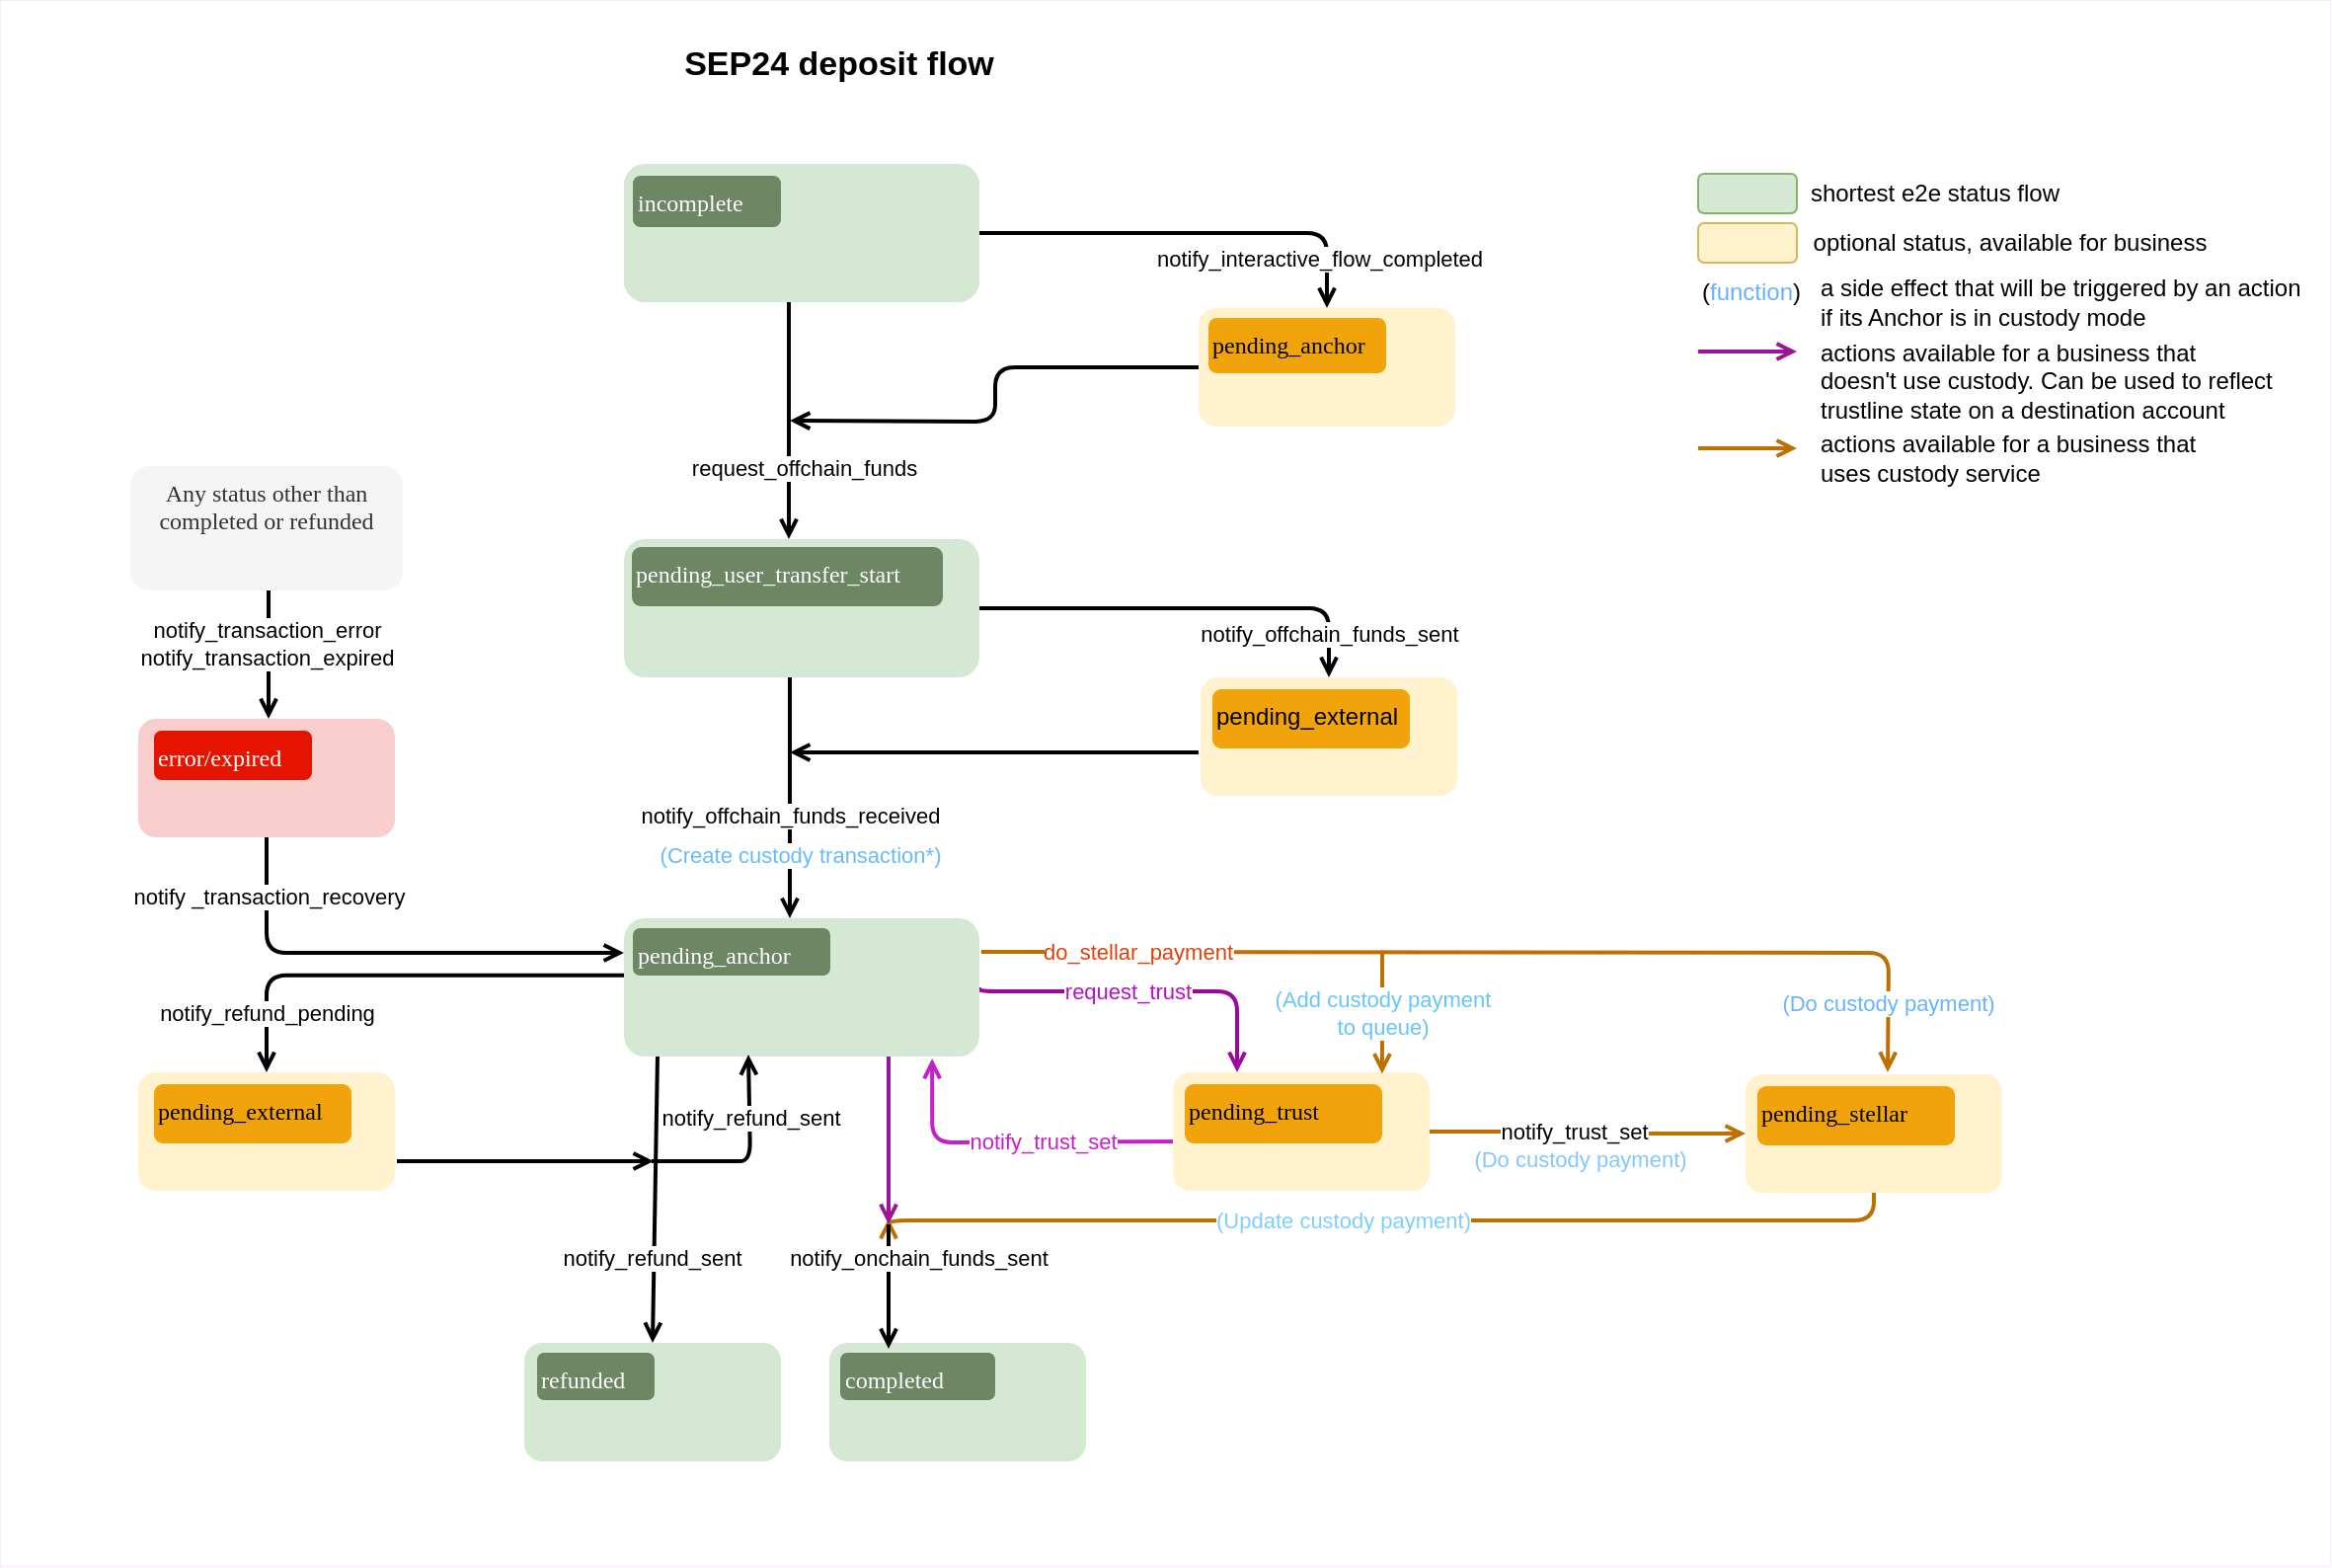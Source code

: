 <mxfile version="22.0.8" type="device" pages="5">
  <diagram id="6kdzC7VJ3jyhIDoeSIJ6" name="Sep24 - deposit v.0.4">
    <mxGraphModel dx="2074" dy="1084" grid="1" gridSize="10" guides="1" tooltips="1" connect="1" arrows="1" fold="1" page="1" pageScale="1" pageWidth="850" pageHeight="1100" math="0" shadow="0">
      <root>
        <mxCell id="0" />
        <mxCell id="1" parent="0" />
        <mxCell id="4QnSy0xgRc9m-Qg5XJEk-17" value="" style="rounded=0;whiteSpace=wrap;html=1;strokeWidth=0;glass=0;strokeColor=#c521c8;fontColor=#c521c8;" parent="1" vertex="1">
          <mxGeometry x="60" y="57" width="1180" height="793" as="geometry" />
        </mxCell>
        <mxCell id="4QnSy0xgRc9m-Qg5XJEk-16" value="" style="group" parent="1" vertex="1" connectable="0">
          <mxGeometry x="680" y="140" width="508" height="163" as="geometry" />
        </mxCell>
        <mxCell id="4QnSy0xgRc9m-Qg5XJEk-2" value="" style="rounded=1;whiteSpace=wrap;html=1;fillColor=#d5e8d4;strokeColor=#82b366;" parent="4QnSy0xgRc9m-Qg5XJEk-16" vertex="1">
          <mxGeometry x="240" y="5" width="50" height="20" as="geometry" />
        </mxCell>
        <mxCell id="4QnSy0xgRc9m-Qg5XJEk-3" value="shortest e2e status flow" style="text;strokeColor=none;align=center;fillColor=none;html=1;verticalAlign=middle;whiteSpace=wrap;rounded=0;" parent="4QnSy0xgRc9m-Qg5XJEk-16" vertex="1">
          <mxGeometry x="290" width="140" height="30" as="geometry" />
        </mxCell>
        <mxCell id="4QnSy0xgRc9m-Qg5XJEk-4" value="" style="rounded=1;whiteSpace=wrap;html=1;fillColor=#fff2cc;strokeColor=#d6b656;" parent="4QnSy0xgRc9m-Qg5XJEk-16" vertex="1">
          <mxGeometry x="240" y="30" width="50" height="20" as="geometry" />
        </mxCell>
        <mxCell id="4QnSy0xgRc9m-Qg5XJEk-5" value="optional status, available for business" style="text;strokeColor=none;align=center;fillColor=none;html=1;verticalAlign=middle;whiteSpace=wrap;rounded=0;" parent="4QnSy0xgRc9m-Qg5XJEk-16" vertex="1">
          <mxGeometry x="288" y="25" width="220" height="30" as="geometry" />
        </mxCell>
        <mxCell id="4QnSy0xgRc9m-Qg5XJEk-6" value="(&lt;font style=&quot;border-color: var(--border-color); text-align: left;&quot; color=&quot;#66b2ff&quot;&gt;function&lt;/font&gt;&lt;span style=&quot;text-align: left;&quot;&gt;)&lt;/span&gt;" style="rounded=1;whiteSpace=wrap;html=1;fillColor=none;strokeColor=none;" parent="4QnSy0xgRc9m-Qg5XJEk-16" vertex="1">
          <mxGeometry x="240" y="55" width="54" height="20" as="geometry" />
        </mxCell>
        <mxCell id="4QnSy0xgRc9m-Qg5XJEk-9" value="&lt;font style=&quot;border-color: var(--border-color); text-align: left;&quot;&gt;a side effect that will be triggered by an action&lt;br style=&quot;border-color: var(--border-color);&quot;&gt;&lt;/font&gt;if its Anchor is in custody mode" style="text;strokeColor=none;align=left;fillColor=none;html=1;verticalAlign=middle;whiteSpace=wrap;rounded=0;labelPosition=right;verticalLabelPosition=middle;" parent="4QnSy0xgRc9m-Qg5XJEk-16" vertex="1">
          <mxGeometry y="55" width="300" height="30" as="geometry" />
        </mxCell>
        <mxCell id="4QnSy0xgRc9m-Qg5XJEk-10" value="" style="endArrow=open;html=1;rounded=0;endFill=0;strokeColor=#9b1599;strokeWidth=2;" parent="4QnSy0xgRc9m-Qg5XJEk-16" edge="1">
          <mxGeometry width="50" height="50" relative="1" as="geometry">
            <mxPoint x="240" y="95" as="sourcePoint" />
            <mxPoint x="290" y="95" as="targetPoint" />
          </mxGeometry>
        </mxCell>
        <mxCell id="4QnSy0xgRc9m-Qg5XJEk-11" value="&lt;font style=&quot;border-color: var(--border-color);&quot;&gt;actions available for a business that&lt;br style=&quot;border-color: var(--border-color);&quot;&gt;&lt;/font&gt;doesn&#39;t use custody. Can be used to reflect &lt;br&gt;trustline&amp;nbsp;&lt;span style=&quot;&quot;&gt;state on a destination account&lt;/span&gt;" style="text;strokeColor=none;align=left;fillColor=none;html=1;verticalAlign=middle;whiteSpace=wrap;rounded=0;labelPosition=right;verticalLabelPosition=middle;" parent="4QnSy0xgRc9m-Qg5XJEk-16" vertex="1">
          <mxGeometry y="95" width="300" height="30" as="geometry" />
        </mxCell>
        <mxCell id="4QnSy0xgRc9m-Qg5XJEk-12" value="" style="endArrow=open;html=1;rounded=0;endFill=0;strokeColor=#BD7000;strokeWidth=2;fillColor=#f0a30a;" parent="4QnSy0xgRc9m-Qg5XJEk-16" edge="1">
          <mxGeometry width="50" height="50" relative="1" as="geometry">
            <mxPoint x="240" y="144" as="sourcePoint" />
            <mxPoint x="290" y="144" as="targetPoint" />
          </mxGeometry>
        </mxCell>
        <mxCell id="4QnSy0xgRc9m-Qg5XJEk-13" value="&lt;font style=&quot;border-color: var(--border-color); text-align: left;&quot;&gt;actions&amp;nbsp;available for a business that&lt;br style=&quot;border-color: var(--border-color);&quot;&gt;&lt;/font&gt;uses custody service" style="text;strokeColor=none;align=left;fillColor=none;html=1;verticalAlign=middle;whiteSpace=wrap;rounded=0;labelPosition=right;verticalLabelPosition=middle;" parent="4QnSy0xgRc9m-Qg5XJEk-16" vertex="1">
          <mxGeometry y="134" width="300" height="30" as="geometry" />
        </mxCell>
        <mxCell id="OV8wtMV0-rNNux0wn36C-14" style="edgeStyle=orthogonalEdgeStyle;rounded=1;orthogonalLoop=1;jettySize=auto;html=1;exitX=1;exitY=0.5;exitDx=0;exitDy=0;entryX=0.5;entryY=0;entryDx=0;entryDy=0;endArrow=open;endFill=0;jumpStyle=none;strokeWidth=2;" parent="1" source="evo9ds6Itn8lE6pIOHYi-2" target="evo9ds6Itn8lE6pIOHYi-11" edge="1">
          <mxGeometry relative="1" as="geometry">
            <mxPoint x="591" y="175" as="sourcePoint" />
          </mxGeometry>
        </mxCell>
        <mxCell id="GAu1hjqqu83C6ybJ8n_O-1" value="notify_interactive_flow_completed" style="edgeLabel;html=1;align=center;verticalAlign=middle;resizable=0;points=[];" parent="OV8wtMV0-rNNux0wn36C-14" vertex="1" connectable="0">
          <mxGeometry x="0.602" relative="1" as="geometry">
            <mxPoint y="13" as="offset" />
          </mxGeometry>
        </mxCell>
        <mxCell id="evo9ds6Itn8lE6pIOHYi-2" value="" style="rounded=1;whiteSpace=wrap;html=1;fillColor=#d5e8d4;strokeColor=none;align=left;verticalAlign=top;" parent="1" vertex="1">
          <mxGeometry x="376" y="140" width="180" height="70" as="geometry" />
        </mxCell>
        <mxCell id="CU-3a3WzYnwyzJUm94L_-38" style="edgeStyle=orthogonalEdgeStyle;rounded=0;orthogonalLoop=1;jettySize=auto;html=1;exitX=0.5;exitY=1;exitDx=0;exitDy=0;entryX=0.5;entryY=0;entryDx=0;entryDy=0;strokeWidth=2;endArrow=open;endFill=0;" parent="1" edge="1">
          <mxGeometry relative="1" as="geometry">
            <mxPoint x="460" y="400" as="sourcePoint" />
            <mxPoint x="460" y="522" as="targetPoint" />
          </mxGeometry>
        </mxCell>
        <mxCell id="CU-3a3WzYnwyzJUm94L_-39" value="notify_offchain_funds_received" style="edgeLabel;html=1;align=center;verticalAlign=middle;resizable=0;points=[];" parent="CU-3a3WzYnwyzJUm94L_-38" vertex="1" connectable="0">
          <mxGeometry x="-0.022" y="-3" relative="1" as="geometry">
            <mxPoint x="3" y="10" as="offset" />
          </mxGeometry>
        </mxCell>
        <mxCell id="CU-3a3WzYnwyzJUm94L_-72" value="(Create custody transaction*)" style="edgeLabel;html=1;align=center;verticalAlign=middle;resizable=0;points=[];fontColor=#67bbfd;" parent="CU-3a3WzYnwyzJUm94L_-38" vertex="1" connectable="0">
          <mxGeometry x="0.46" y="1" relative="1" as="geometry">
            <mxPoint x="4" y="1" as="offset" />
          </mxGeometry>
        </mxCell>
        <mxCell id="rU9zRJxUWwbdL9_Dq2zl-1" style="edgeStyle=orthogonalEdgeStyle;rounded=1;orthogonalLoop=1;jettySize=auto;html=1;exitX=1;exitY=0.5;exitDx=0;exitDy=0;entryX=0.5;entryY=0;entryDx=0;entryDy=0;strokeWidth=2;endArrow=open;endFill=0;" parent="1" source="evo9ds6Itn8lE6pIOHYi-3" target="evo9ds6Itn8lE6pIOHYi-17" edge="1">
          <mxGeometry relative="1" as="geometry" />
        </mxCell>
        <mxCell id="rU9zRJxUWwbdL9_Dq2zl-2" value="notify_offchain_funds_sent" style="edgeLabel;html=1;align=center;verticalAlign=middle;resizable=0;points=[];" parent="rU9zRJxUWwbdL9_Dq2zl-1" vertex="1" connectable="0">
          <mxGeometry x="0.792" relative="1" as="geometry">
            <mxPoint as="offset" />
          </mxGeometry>
        </mxCell>
        <mxCell id="evo9ds6Itn8lE6pIOHYi-3" value="" style="rounded=1;whiteSpace=wrap;html=1;fillColor=#d5e8d4;strokeColor=none;" parent="1" vertex="1">
          <mxGeometry x="376" y="330" width="180" height="70" as="geometry" />
        </mxCell>
        <mxCell id="CU-3a3WzYnwyzJUm94L_-42" style="edgeStyle=orthogonalEdgeStyle;rounded=1;orthogonalLoop=1;jettySize=auto;html=1;exitX=0.007;exitY=0.413;exitDx=0;exitDy=0;entryX=0.5;entryY=0;entryDx=0;entryDy=0;strokeWidth=2;endArrow=open;endFill=0;exitPerimeter=0;" parent="1" source="evo9ds6Itn8lE6pIOHYi-6" target="CU-3a3WzYnwyzJUm94L_-25" edge="1">
          <mxGeometry relative="1" as="geometry" />
        </mxCell>
        <mxCell id="CU-3a3WzYnwyzJUm94L_-43" value="notify_refund_pending" style="edgeLabel;html=1;align=center;verticalAlign=middle;resizable=0;points=[];" parent="CU-3a3WzYnwyzJUm94L_-42" vertex="1" connectable="0">
          <mxGeometry x="0.775" y="1" relative="1" as="geometry">
            <mxPoint x="-1" y="-4" as="offset" />
          </mxGeometry>
        </mxCell>
        <mxCell id="CU-3a3WzYnwyzJUm94L_-48" style="rounded=0;orthogonalLoop=1;jettySize=auto;html=1;exitX=0.139;exitY=0.971;exitDx=0;exitDy=0;exitPerimeter=0;strokeWidth=2;endArrow=open;endFill=0;entryX=0.5;entryY=0;entryDx=0;entryDy=0;" parent="1" target="CU-3a3WzYnwyzJUm94L_-32" edge="1">
          <mxGeometry relative="1" as="geometry">
            <mxPoint x="391.99" y="718.02" as="targetPoint" />
            <mxPoint x="393.02" y="589.97" as="sourcePoint" />
          </mxGeometry>
        </mxCell>
        <mxCell id="CU-3a3WzYnwyzJUm94L_-52" value="notify_refund_sent" style="edgeLabel;html=1;align=center;verticalAlign=middle;resizable=0;points=[];" parent="CU-3a3WzYnwyzJUm94L_-48" vertex="1" connectable="0">
          <mxGeometry x="0.275" y="-2" relative="1" as="geometry">
            <mxPoint y="10" as="offset" />
          </mxGeometry>
        </mxCell>
        <mxCell id="CU-3a3WzYnwyzJUm94L_-57" style="edgeStyle=orthogonalEdgeStyle;rounded=1;orthogonalLoop=1;jettySize=auto;html=1;entryX=0.577;entryY=0.025;entryDx=0;entryDy=0;entryPerimeter=0;fillColor=#f0a30a;strokeColor=#BD7000;strokeWidth=2;endArrow=open;endFill=0;" parent="1" edge="1">
          <mxGeometry relative="1" as="geometry">
            <mxPoint x="557" y="539" as="sourcePoint" />
            <mxPoint x="1016.01" y="600.005" as="targetPoint" />
          </mxGeometry>
        </mxCell>
        <mxCell id="CU-3a3WzYnwyzJUm94L_-58" value="do_stellar_payment" style="edgeLabel;html=1;align=center;verticalAlign=middle;resizable=0;points=[];fontColor=#e0400b;" parent="CU-3a3WzYnwyzJUm94L_-57" vertex="1" connectable="0">
          <mxGeometry x="-0.389" y="-1" relative="1" as="geometry">
            <mxPoint x="-80" y="-1" as="offset" />
          </mxGeometry>
        </mxCell>
        <mxCell id="CU-3a3WzYnwyzJUm94L_-59" value="(Do custody payment)" style="edgeLabel;html=1;align=center;verticalAlign=middle;resizable=0;points=[];fontColor=#67b4fc;" parent="CU-3a3WzYnwyzJUm94L_-57" vertex="1" connectable="0">
          <mxGeometry x="0.885" y="-1" relative="1" as="geometry">
            <mxPoint y="-5" as="offset" />
          </mxGeometry>
        </mxCell>
        <mxCell id="CU-3a3WzYnwyzJUm94L_-62" style="edgeStyle=orthogonalEdgeStyle;rounded=1;orthogonalLoop=1;jettySize=auto;html=1;exitX=1;exitY=0.5;exitDx=0;exitDy=0;entryX=0.25;entryY=0;entryDx=0;entryDy=0;fillColor=#e1d5e7;strokeColor=#9c079c;strokeWidth=2;endArrow=open;endFill=0;" parent="1" source="evo9ds6Itn8lE6pIOHYi-6" target="CU-3a3WzYnwyzJUm94L_-28" edge="1">
          <mxGeometry relative="1" as="geometry">
            <Array as="points">
              <mxPoint x="687" y="559" />
            </Array>
          </mxGeometry>
        </mxCell>
        <mxCell id="CU-3a3WzYnwyzJUm94L_-63" value="request_trust" style="edgeLabel;html=1;align=center;verticalAlign=middle;resizable=0;points=[];fontColor=#b60fcc;" parent="CU-3a3WzYnwyzJUm94L_-62" vertex="1" connectable="0">
          <mxGeometry x="-0.111" relative="1" as="geometry">
            <mxPoint as="offset" />
          </mxGeometry>
        </mxCell>
        <mxCell id="evo9ds6Itn8lE6pIOHYi-6" value="" style="rounded=1;whiteSpace=wrap;html=1;fillColor=#d5e8d4;strokeColor=none;" parent="1" vertex="1">
          <mxGeometry x="376" y="522" width="180" height="70" as="geometry" />
        </mxCell>
        <mxCell id="evo9ds6Itn8lE6pIOHYi-9" value="" style="endArrow=open;html=1;rounded=0;entryX=0.5;entryY=0;entryDx=0;entryDy=0;strokeWidth=2;endFill=0;" parent="1" edge="1">
          <mxGeometry width="50" height="50" relative="1" as="geometry">
            <mxPoint x="459.5" y="210" as="sourcePoint" />
            <mxPoint x="459.5" y="330" as="targetPoint" />
          </mxGeometry>
        </mxCell>
        <mxCell id="evo9ds6Itn8lE6pIOHYi-10" value="request_offchain_funds" style="edgeLabel;html=1;align=center;verticalAlign=middle;resizable=0;points=[];" parent="evo9ds6Itn8lE6pIOHYi-9" connectable="0" vertex="1">
          <mxGeometry x="-0.495" relative="1" as="geometry">
            <mxPoint x="7" y="53" as="offset" />
          </mxGeometry>
        </mxCell>
        <mxCell id="CU-3a3WzYnwyzJUm94L_-75" style="edgeStyle=orthogonalEdgeStyle;orthogonalLoop=1;jettySize=auto;html=1;exitX=0;exitY=0.5;exitDx=0;exitDy=0;rounded=1;strokeWidth=2;endArrow=open;endFill=0;" parent="1" source="evo9ds6Itn8lE6pIOHYi-11" edge="1">
          <mxGeometry relative="1" as="geometry">
            <mxPoint x="460" y="270" as="targetPoint" />
          </mxGeometry>
        </mxCell>
        <mxCell id="evo9ds6Itn8lE6pIOHYi-11" value="" style="rounded=1;whiteSpace=wrap;html=1;fillColor=#fff2cc;strokeColor=none;" parent="1" vertex="1">
          <mxGeometry x="667" y="213" width="130" height="60" as="geometry" />
        </mxCell>
        <mxCell id="CU-3a3WzYnwyzJUm94L_-40" style="edgeStyle=orthogonalEdgeStyle;rounded=0;orthogonalLoop=1;jettySize=auto;html=1;exitX=-0.008;exitY=0.633;exitDx=0;exitDy=0;strokeWidth=2;endArrow=open;endFill=0;exitPerimeter=0;" parent="1" source="evo9ds6Itn8lE6pIOHYi-17" edge="1">
          <mxGeometry relative="1" as="geometry">
            <mxPoint x="460" y="438" as="targetPoint" />
            <mxPoint x="628" y="438" as="sourcePoint" />
          </mxGeometry>
        </mxCell>
        <mxCell id="evo9ds6Itn8lE6pIOHYi-17" value="" style="rounded=1;whiteSpace=wrap;html=1;fillColor=#fff2cc;strokeColor=none;" parent="1" vertex="1">
          <mxGeometry x="668" y="400" width="130" height="60" as="geometry" />
        </mxCell>
        <mxCell id="evo9ds6Itn8lE6pIOHYi-37" value="SEP24 deposit flow" style="text;html=1;strokeColor=none;fillColor=none;align=center;verticalAlign=middle;whiteSpace=wrap;rounded=0;fontSize=17;fontStyle=1" parent="1" vertex="1">
          <mxGeometry x="360" y="75" width="250" height="30" as="geometry" />
        </mxCell>
        <mxCell id="CU-3a3WzYnwyzJUm94L_-22" style="edgeStyle=orthogonalEdgeStyle;rounded=1;orthogonalLoop=1;jettySize=auto;html=1;exitX=0.5;exitY=1;exitDx=0;exitDy=0;entryX=0;entryY=0.25;entryDx=0;entryDy=0;strokeWidth=2;endArrow=open;endFill=0;" parent="1" source="evo9ds6Itn8lE6pIOHYi-38" target="evo9ds6Itn8lE6pIOHYi-6" edge="1">
          <mxGeometry relative="1" as="geometry" />
        </mxCell>
        <mxCell id="CU-3a3WzYnwyzJUm94L_-23" value="notify _transaction_recovery" style="edgeLabel;html=1;align=center;verticalAlign=middle;resizable=0;points=[];" parent="CU-3a3WzYnwyzJUm94L_-22" vertex="1" connectable="0">
          <mxGeometry x="-0.063" y="-1" relative="1" as="geometry">
            <mxPoint x="-53" y="-30" as="offset" />
          </mxGeometry>
        </mxCell>
        <mxCell id="evo9ds6Itn8lE6pIOHYi-38" value="" style="rounded=1;whiteSpace=wrap;html=1;fillColor=#f8cecc;strokeColor=none;" parent="1" vertex="1">
          <mxGeometry x="130" y="421" width="130" height="60" as="geometry" />
        </mxCell>
        <mxCell id="OV8wtMV0-rNNux0wn36C-10" value="&lt;font&gt;incomplete&lt;/font&gt;" style="rounded=1;whiteSpace=wrap;html=1;verticalAlign=top;align=left;fillColor=#6d8764;fontFamily=Tahoma;strokeColor=none;fontColor=#ffffff;" parent="1" vertex="1">
          <mxGeometry x="380.5" y="146" width="75" height="26" as="geometry" />
        </mxCell>
        <mxCell id="CU-3a3WzYnwyzJUm94L_-2" value="&lt;font face=&quot;Tahoma&quot;&gt;pending_anchor&lt;/font&gt;" style="rounded=1;whiteSpace=wrap;html=1;align=left;verticalAlign=top;strokeColor=none;fillColor=#f0a30a;fontColor=#000000;" parent="1" vertex="1">
          <mxGeometry x="672" y="218" width="90" height="28" as="geometry" />
        </mxCell>
        <mxCell id="45qFFC5on9xfj7b_Qtk7-1" style="edgeStyle=orthogonalEdgeStyle;rounded=1;orthogonalLoop=1;jettySize=auto;html=1;exitX=0.5;exitY=1;exitDx=0;exitDy=0;entryX=0.5;entryY=0;entryDx=0;entryDy=0;strokeWidth=2;endArrow=open;endFill=0;" parent="1" edge="1">
          <mxGeometry relative="1" as="geometry">
            <mxPoint x="196" y="356" as="sourcePoint" />
            <mxPoint x="196" y="421" as="targetPoint" />
          </mxGeometry>
        </mxCell>
        <mxCell id="45qFFC5on9xfj7b_Qtk7-2" value="notify_transaction_error&lt;br style=&quot;border-color: var(--border-color);&quot;&gt;notify_transaction_expired" style="edgeLabel;html=1;align=center;verticalAlign=middle;resizable=0;points=[];" parent="45qFFC5on9xfj7b_Qtk7-1" vertex="1" connectable="0">
          <mxGeometry x="0.139" y="-3" relative="1" as="geometry">
            <mxPoint x="2" y="-10" as="offset" />
          </mxGeometry>
        </mxCell>
        <mxCell id="CU-3a3WzYnwyzJUm94L_-5" value="&lt;font style=&quot;&quot; face=&quot;Tahoma&quot;&gt;Any status other than completed or refunded&lt;/font&gt;" style="rounded=1;whiteSpace=wrap;html=1;fillColor=#f5f5f5;align=center;verticalAlign=top;fontColor=#333333;strokeColor=none;" parent="1" vertex="1">
          <mxGeometry x="126" y="293" width="138" height="63" as="geometry" />
        </mxCell>
        <mxCell id="CU-3a3WzYnwyzJUm94L_-9" value="pending_external" style="rounded=1;whiteSpace=wrap;html=1;align=left;verticalAlign=top;strokeColor=none;fillColor=#f0a30a;fontColor=#000000;" parent="1" vertex="1">
          <mxGeometry x="674" y="406" width="100" height="30" as="geometry" />
        </mxCell>
        <mxCell id="CU-3a3WzYnwyzJUm94L_-10" value="pending_user_transfer_start" style="rounded=1;whiteSpace=wrap;html=1;verticalAlign=top;align=left;fillColor=#6d8764;fontFamily=Tahoma;strokeColor=none;fontColor=#ffffff;" parent="1" vertex="1">
          <mxGeometry x="380" y="334" width="157.5" height="30" as="geometry" />
        </mxCell>
        <mxCell id="CU-3a3WzYnwyzJUm94L_-15" value="&lt;font face=&quot;Tahoma&quot;&gt;error/expired&lt;/font&gt;" style="rounded=1;whiteSpace=wrap;html=1;align=left;verticalAlign=top;strokeColor=none;fillColor=#e51400;fontColor=#ffffff;" parent="1" vertex="1">
          <mxGeometry x="138" y="427" width="80" height="25" as="geometry" />
        </mxCell>
        <mxCell id="CU-3a3WzYnwyzJUm94L_-19" value="pending_anchor" style="rounded=1;whiteSpace=wrap;html=1;verticalAlign=top;align=left;fillColor=#6d8764;fontFamily=Tahoma;strokeColor=none;fontColor=#ffffff;" parent="1" vertex="1">
          <mxGeometry x="380.5" y="527" width="100" height="24" as="geometry" />
        </mxCell>
        <mxCell id="45qFFC5on9xfj7b_Qtk7-3" style="edgeStyle=orthogonalEdgeStyle;rounded=1;orthogonalLoop=1;jettySize=auto;html=1;exitX=1;exitY=0.75;exitDx=0;exitDy=0;strokeWidth=2;endArrow=open;endFill=0;" parent="1" edge="1">
          <mxGeometry relative="1" as="geometry">
            <mxPoint x="391" y="645" as="targetPoint" />
            <mxPoint x="261" y="645" as="sourcePoint" />
          </mxGeometry>
        </mxCell>
        <mxCell id="CU-3a3WzYnwyzJUm94L_-25" value="" style="rounded=1;whiteSpace=wrap;html=1;fillColor=#fff2cc;strokeColor=none;" parent="1" vertex="1">
          <mxGeometry x="130" y="600" width="130" height="60" as="geometry" />
        </mxCell>
        <mxCell id="CU-3a3WzYnwyzJUm94L_-26" value="&lt;font face=&quot;Tahoma&quot;&gt;pending_external&lt;/font&gt;" style="rounded=1;whiteSpace=wrap;html=1;align=left;verticalAlign=top;strokeColor=none;fillColor=#f0a30a;fontColor=#000000;" parent="1" vertex="1">
          <mxGeometry x="138" y="606" width="100" height="30" as="geometry" />
        </mxCell>
        <mxCell id="CU-3a3WzYnwyzJUm94L_-53" style="edgeStyle=orthogonalEdgeStyle;rounded=1;orthogonalLoop=1;jettySize=auto;html=1;exitX=0;exitY=0.5;exitDx=0;exitDy=0;strokeWidth=2;endArrow=open;endFill=0;entryX=0.867;entryY=1.014;entryDx=0;entryDy=0;entryPerimeter=0;strokeColor=#c521c8;" parent="1" target="evo9ds6Itn8lE6pIOHYi-6" edge="1">
          <mxGeometry relative="1" as="geometry">
            <mxPoint x="660" y="635" as="sourcePoint" />
            <mxPoint x="518.02" y="592.03" as="targetPoint" />
          </mxGeometry>
        </mxCell>
        <mxCell id="CU-3a3WzYnwyzJUm94L_-54" value="notify_trust_set" style="edgeLabel;html=1;align=center;verticalAlign=middle;resizable=0;points=[];fontColor=#c521c8;" parent="CU-3a3WzYnwyzJUm94L_-53" vertex="1" connectable="0">
          <mxGeometry x="-0.147" y="2" relative="1" as="geometry">
            <mxPoint y="-3" as="offset" />
          </mxGeometry>
        </mxCell>
        <mxCell id="CU-3a3WzYnwyzJUm94L_-55" style="edgeStyle=orthogonalEdgeStyle;rounded=0;orthogonalLoop=1;jettySize=auto;html=1;exitX=1;exitY=0.5;exitDx=0;exitDy=0;entryX=0;entryY=0.5;entryDx=0;entryDy=0;fillColor=#f0a30a;strokeColor=#BD7000;strokeWidth=2;endArrow=open;endFill=0;" parent="1" source="CU-3a3WzYnwyzJUm94L_-28" target="CU-3a3WzYnwyzJUm94L_-30" edge="1">
          <mxGeometry relative="1" as="geometry" />
        </mxCell>
        <mxCell id="CU-3a3WzYnwyzJUm94L_-56" value="notify_trust_set" style="edgeLabel;html=1;align=center;verticalAlign=middle;resizable=0;points=[];" parent="CU-3a3WzYnwyzJUm94L_-55" vertex="1" connectable="0">
          <mxGeometry x="-0.099" relative="1" as="geometry">
            <mxPoint as="offset" />
          </mxGeometry>
        </mxCell>
        <mxCell id="CU-3a3WzYnwyzJUm94L_-74" value="(Do custody payment)" style="edgeLabel;html=1;align=center;verticalAlign=middle;resizable=0;points=[];fontColor=#84c7ff;" parent="CU-3a3WzYnwyzJUm94L_-55" vertex="1" connectable="0">
          <mxGeometry x="0.626" y="-3" relative="1" as="geometry">
            <mxPoint x="-54" y="10" as="offset" />
          </mxGeometry>
        </mxCell>
        <mxCell id="CU-3a3WzYnwyzJUm94L_-28" value="" style="rounded=1;whiteSpace=wrap;html=1;fillColor=#fff2cc;strokeColor=none;" parent="1" vertex="1">
          <mxGeometry x="654" y="600" width="130" height="60" as="geometry" />
        </mxCell>
        <mxCell id="CU-3a3WzYnwyzJUm94L_-29" value="&lt;font face=&quot;Tahoma&quot;&gt;pending_trust&lt;/font&gt;" style="rounded=1;whiteSpace=wrap;html=1;align=left;verticalAlign=top;strokeColor=none;fillColor=#f0a30a;fontColor=#000000;" parent="1" vertex="1">
          <mxGeometry x="660" y="606" width="100" height="30" as="geometry" />
        </mxCell>
        <mxCell id="CU-3a3WzYnwyzJUm94L_-68" style="edgeStyle=orthogonalEdgeStyle;rounded=1;orthogonalLoop=1;jettySize=auto;html=1;exitX=0.5;exitY=1;exitDx=0;exitDy=0;strokeWidth=2;fillColor=#f0a30a;strokeColor=#BD7000;endArrow=open;endFill=0;" parent="1" edge="1">
          <mxGeometry relative="1" as="geometry">
            <mxPoint x="510" y="674" as="targetPoint" />
            <Array as="points">
              <mxPoint x="1009" y="675" />
            </Array>
            <mxPoint x="1009" y="656" as="sourcePoint" />
          </mxGeometry>
        </mxCell>
        <mxCell id="CU-3a3WzYnwyzJUm94L_-69" value="(Update custody payment)" style="edgeLabel;html=1;align=center;verticalAlign=middle;resizable=0;points=[];fontColor=#7fcffe;" parent="CU-3a3WzYnwyzJUm94L_-68" vertex="1" connectable="0">
          <mxGeometry x="0.112" relative="1" as="geometry">
            <mxPoint as="offset" />
          </mxGeometry>
        </mxCell>
        <mxCell id="CU-3a3WzYnwyzJUm94L_-30" value="" style="rounded=1;whiteSpace=wrap;html=1;fillColor=#fff2cc;strokeColor=none;" parent="1" vertex="1">
          <mxGeometry x="944" y="601" width="130" height="60" as="geometry" />
        </mxCell>
        <mxCell id="CU-3a3WzYnwyzJUm94L_-31" value="&lt;font face=&quot;Tahoma&quot;&gt;pending_stellar&lt;/font&gt;" style="rounded=1;whiteSpace=wrap;html=1;align=left;verticalAlign=top;strokeColor=none;fillColor=#f0a30a;fontColor=#000000;" parent="1" vertex="1">
          <mxGeometry x="950" y="607" width="100" height="30" as="geometry" />
        </mxCell>
        <mxCell id="CU-3a3WzYnwyzJUm94L_-32" value="" style="rounded=1;whiteSpace=wrap;html=1;fillColor=#d5e8d4;strokeColor=none;" parent="1" vertex="1">
          <mxGeometry x="325.5" y="737" width="130" height="60" as="geometry" />
        </mxCell>
        <mxCell id="CU-3a3WzYnwyzJUm94L_-33" value="refunded" style="rounded=1;whiteSpace=wrap;html=1;verticalAlign=top;align=left;fillColor=#6d8764;fontFamily=Tahoma;strokeColor=none;fontColor=#ffffff;" parent="1" vertex="1">
          <mxGeometry x="332" y="742" width="59.5" height="24" as="geometry" />
        </mxCell>
        <mxCell id="CU-3a3WzYnwyzJUm94L_-34" value="" style="rounded=1;whiteSpace=wrap;html=1;fillColor=#d5e8d4;strokeColor=none;" parent="1" vertex="1">
          <mxGeometry x="480" y="737" width="130" height="60" as="geometry" />
        </mxCell>
        <mxCell id="CU-3a3WzYnwyzJUm94L_-35" value="completed" style="rounded=1;whiteSpace=wrap;html=1;verticalAlign=top;align=left;fillColor=#6d8764;fontFamily=Tahoma;strokeColor=none;fontColor=#ffffff;" parent="1" vertex="1">
          <mxGeometry x="485.5" y="742" width="78.5" height="24" as="geometry" />
        </mxCell>
        <mxCell id="CU-3a3WzYnwyzJUm94L_-60" value="" style="endArrow=open;html=1;entryX=0.815;entryY=0.013;entryDx=0;entryDy=0;entryPerimeter=0;strokeWidth=2;fillColor=#f0a30a;strokeColor=#BD7000;endFill=0;rounded=0;" parent="1" target="CU-3a3WzYnwyzJUm94L_-28" edge="1">
          <mxGeometry width="50" height="50" relative="1" as="geometry">
            <mxPoint x="760" y="540" as="sourcePoint" />
            <mxPoint x="890" y="440" as="targetPoint" />
            <Array as="points" />
          </mxGeometry>
        </mxCell>
        <mxCell id="CU-3a3WzYnwyzJUm94L_-61" value="(Add custody payment&lt;br&gt;to queue)" style="edgeLabel;html=1;align=center;verticalAlign=middle;resizable=0;points=[];fontColor=#67c4fd;" parent="CU-3a3WzYnwyzJUm94L_-60" vertex="1" connectable="0">
          <mxGeometry x="0.049" relative="1" as="geometry">
            <mxPoint y="-2" as="offset" />
          </mxGeometry>
        </mxCell>
        <mxCell id="CU-3a3WzYnwyzJUm94L_-65" value="" style="endArrow=open;html=1;rounded=0;strokeColor=#9b1599;strokeWidth=2;endFill=0;" parent="1" edge="1">
          <mxGeometry width="50" height="50" relative="1" as="geometry">
            <mxPoint x="510" y="592" as="sourcePoint" />
            <mxPoint x="510" y="677" as="targetPoint" />
            <Array as="points">
              <mxPoint x="510" y="640" />
            </Array>
          </mxGeometry>
        </mxCell>
        <mxCell id="CU-3a3WzYnwyzJUm94L_-66" value="" style="endArrow=open;html=1;rounded=0;strokeWidth=2;endFill=0;" parent="1" edge="1">
          <mxGeometry width="50" height="50" relative="1" as="geometry">
            <mxPoint x="510" y="677" as="sourcePoint" />
            <mxPoint x="510" y="740" as="targetPoint" />
            <Array as="points">
              <mxPoint x="510" y="687" />
            </Array>
          </mxGeometry>
        </mxCell>
        <mxCell id="0gOr9sozGhkUu_5dPD4y-1" value="notify_onchain_funds_sent" style="edgeLabel;html=1;align=center;verticalAlign=middle;resizable=0;points=[];" parent="CU-3a3WzYnwyzJUm94L_-66" vertex="1" connectable="0">
          <mxGeometry x="-0.349" y="-1" relative="1" as="geometry">
            <mxPoint x="16" y="-4" as="offset" />
          </mxGeometry>
        </mxCell>
        <mxCell id="0gOr9sozGhkUu_5dPD4y-3" value="" style="endArrow=open;html=1;rounded=1;entryX=0.35;entryY=0.986;entryDx=0;entryDy=0;entryPerimeter=0;strokeWidth=2;endFill=0;" parent="1" target="evo9ds6Itn8lE6pIOHYi-6" edge="1">
          <mxGeometry width="50" height="50" relative="1" as="geometry">
            <mxPoint x="390" y="645" as="sourcePoint" />
            <mxPoint x="440" y="605" as="targetPoint" />
            <Array as="points">
              <mxPoint x="420" y="645" />
              <mxPoint x="440" y="645" />
            </Array>
          </mxGeometry>
        </mxCell>
        <mxCell id="0gOr9sozGhkUu_5dPD4y-4" value="notify_refund_sent" style="edgeLabel;html=1;align=center;verticalAlign=middle;resizable=0;points=[];" parent="0gOr9sozGhkUu_5dPD4y-3" vertex="1" connectable="0">
          <mxGeometry x="0.385" relative="1" as="geometry">
            <mxPoint as="offset" />
          </mxGeometry>
        </mxCell>
      </root>
    </mxGraphModel>
  </diagram>
  <diagram id="IjRhSiahbny_bzvzUVBm" name="Sep24 - withdrawal v.0.4">
    <mxGraphModel dx="4624" dy="1084" grid="1" gridSize="10" guides="1" tooltips="1" connect="1" arrows="1" fold="1" page="1" pageScale="1" pageWidth="850" pageHeight="1100" math="0" shadow="0">
      <root>
        <mxCell id="0" />
        <mxCell id="1" parent="0" />
        <mxCell id="19DFnFGgezubew46fDbJ-8" value="" style="rounded=0;whiteSpace=wrap;html=1;strokeColor=none;" parent="1" vertex="1">
          <mxGeometry x="-2312" y="70" width="1120.5" height="770" as="geometry" />
        </mxCell>
        <mxCell id="olQjKZX7w5ClR32a8ufF-7" value="" style="endArrow=open;html=1;rounded=1;exitX=0.5;exitY=1;exitDx=0;exitDy=0;entryX=0.5;entryY=0;entryDx=0;entryDy=0;strokeWidth=2;endFill=0;" parent="1" source="1VmnTqBAucP6j0lEsLy9-7" edge="1">
          <mxGeometry width="50" height="50" relative="1" as="geometry">
            <mxPoint x="-1794" y="429.12" as="sourcePoint" />
            <mxPoint x="-1794" y="530" as="targetPoint" />
          </mxGeometry>
        </mxCell>
        <mxCell id="8ilRtFF8TZkBPPpWjRlk-1" value="notify_onchain_funds_received" style="edgeLabel;html=1;align=center;verticalAlign=middle;resizable=0;points=[];" parent="olQjKZX7w5ClR32a8ufF-7" connectable="0" vertex="1">
          <mxGeometry x="-0.154" y="3" relative="1" as="geometry">
            <mxPoint x="-2" y="-7" as="offset" />
          </mxGeometry>
        </mxCell>
        <mxCell id="olQjKZX7w5ClR32a8ufF-31" value="" style="endArrow=open;html=1;rounded=1;exitX=0.844;exitY=1.017;exitDx=0;exitDy=0;exitPerimeter=0;strokeWidth=2;endFill=0;" parent="1" source="uuhxsLCSQKmmBB7-Bimi-1" edge="1">
          <mxGeometry width="50" height="50" relative="1" as="geometry">
            <mxPoint x="-1734.16" y="570.44" as="sourcePoint" />
            <mxPoint x="-1734" y="745.88" as="targetPoint" />
          </mxGeometry>
        </mxCell>
        <mxCell id="olQjKZX7w5ClR32a8ufF-32" value="notify_offchain_funds_sent" style="edgeLabel;html=1;align=center;verticalAlign=middle;resizable=0;points=[];" parent="olQjKZX7w5ClR32a8ufF-31" connectable="0" vertex="1">
          <mxGeometry x="-0.521" y="1" relative="1" as="geometry">
            <mxPoint x="13" y="91" as="offset" />
          </mxGeometry>
        </mxCell>
        <mxCell id="olQjKZX7w5ClR32a8ufF-33" value="" style="endArrow=open;html=1;exitX=0.178;exitY=0.983;exitDx=0;exitDy=0;exitPerimeter=0;entryX=0.75;entryY=0;entryDx=0;entryDy=0;strokeWidth=2;rounded=1;endFill=0;" parent="1" source="uuhxsLCSQKmmBB7-Bimi-1" edge="1">
          <mxGeometry width="50" height="50" relative="1" as="geometry">
            <mxPoint x="-1853.84" y="571.12" as="sourcePoint" />
            <mxPoint x="-1854" y="747.51" as="targetPoint" />
          </mxGeometry>
        </mxCell>
        <mxCell id="olQjKZX7w5ClR32a8ufF-34" value="notify_refund_sent" style="edgeLabel;html=1;align=center;verticalAlign=middle;resizable=0;points=[];" parent="olQjKZX7w5ClR32a8ufF-33" connectable="0" vertex="1">
          <mxGeometry x="-0.559" relative="1" as="geometry">
            <mxPoint y="95" as="offset" />
          </mxGeometry>
        </mxCell>
        <mxCell id="olQjKZX7w5ClR32a8ufF-35" value="SEP24 withdrawal flow" style="text;html=1;strokeColor=none;fillColor=none;align=center;verticalAlign=middle;whiteSpace=wrap;rounded=0;fontSize=17;fontStyle=1" parent="1" vertex="1">
          <mxGeometry x="-1914" y="70" width="240" height="30" as="geometry" />
        </mxCell>
        <mxCell id="px2_7PHCb7pMccYnKCr3-1" value="" style="endArrow=open;html=1;rounded=1;entryX=0.5;entryY=1;entryDx=0;entryDy=0;strokeWidth=2;endFill=0;" parent="1" target="uuhxsLCSQKmmBB7-Bimi-1" edge="1">
          <mxGeometry width="50" height="50" relative="1" as="geometry">
            <mxPoint x="-1854" y="648" as="sourcePoint" />
            <mxPoint x="-1794" y="572" as="targetPoint" />
            <Array as="points">
              <mxPoint x="-1794" y="648" />
            </Array>
          </mxGeometry>
        </mxCell>
        <mxCell id="px2_7PHCb7pMccYnKCr3-2" value="notify_refund_sent" style="edgeLabel;html=1;align=center;verticalAlign=middle;resizable=0;points=[];" parent="1" connectable="0" vertex="1">
          <mxGeometry x="-1784.995" y="629.877" as="geometry">
            <mxPoint x="-14" y="-6" as="offset" />
          </mxGeometry>
        </mxCell>
        <mxCell id="wfEdxK96i-KRs6hGnqwD-1" value="" style="endArrow=open;html=1;rounded=1;exitX=0.15;exitY=-0.054;exitDx=0;exitDy=0;exitPerimeter=0;entryX=0.877;entryY=-0.022;entryDx=0;entryDy=0;entryPerimeter=0;jumpStyle=arc;strokeWidth=2;endFill=0;" parent="1" edge="1">
          <mxGeometry width="50" height="50" relative="1" as="geometry">
            <mxPoint x="-1850.0" y="531.0" as="sourcePoint" />
            <mxPoint x="-1733.68" y="530.12" as="targetPoint" />
            <Array as="points">
              <mxPoint x="-1850" y="493" />
              <mxPoint x="-1734" y="493" />
              <mxPoint x="-1734" y="511" />
            </Array>
          </mxGeometry>
        </mxCell>
        <mxCell id="wfEdxK96i-KRs6hGnqwD-2" value="notify_amounts_updated" style="edgeLabel;html=1;align=center;verticalAlign=middle;resizable=0;points=[];" parent="wfEdxK96i-KRs6hGnqwD-1" connectable="0" vertex="1">
          <mxGeometry x="-0.238" y="1" relative="1" as="geometry">
            <mxPoint x="95" y="17" as="offset" />
          </mxGeometry>
        </mxCell>
        <mxCell id="lWr0Hpx_SfrrkMofASAg-2" value="" style="endArrow=open;html=1;rounded=1;exitX=1;exitY=0.25;exitDx=0;exitDy=0;entryX=0.5;entryY=0;entryDx=0;entryDy=0;strokeWidth=2;endFill=0;" parent="1" edge="1">
          <mxGeometry width="50" height="50" relative="1" as="geometry">
            <mxPoint x="-1740" y="557" as="sourcePoint" />
            <mxPoint x="-1359.5" y="616.88" as="targetPoint" />
            <Array as="points">
              <mxPoint x="-1360" y="557" />
            </Array>
          </mxGeometry>
        </mxCell>
        <mxCell id="lWr0Hpx_SfrrkMofASAg-3" value="notify_offchain_funds_pending" style="edgeLabel;html=1;align=center;verticalAlign=middle;resizable=0;points=[];" parent="lWr0Hpx_SfrrkMofASAg-2" connectable="0" vertex="1">
          <mxGeometry x="-0.159" y="-2" relative="1" as="geometry">
            <mxPoint x="64" as="offset" />
          </mxGeometry>
        </mxCell>
        <mxCell id="1VmnTqBAucP6j0lEsLy9-1" value="" style="rounded=1;whiteSpace=wrap;html=1;fillColor=#d5e8d4;strokeColor=none;" parent="1" vertex="1">
          <mxGeometry x="-1764" y="747.51" width="180" height="60" as="geometry" />
        </mxCell>
        <mxCell id="1VmnTqBAucP6j0lEsLy9-2" value="completed" style="rounded=1;whiteSpace=wrap;html=1;verticalAlign=top;align=left;fillColor=#6d8764;fontFamily=Tahoma;strokeColor=none;fontColor=#ffffff;" parent="1" vertex="1">
          <mxGeometry x="-1754" y="752.51" width="105" height="30" as="geometry" />
        </mxCell>
        <mxCell id="1VmnTqBAucP6j0lEsLy9-3" value="" style="rounded=1;whiteSpace=wrap;html=1;fillColor=#d5e8d4;strokeColor=none;" parent="1" vertex="1">
          <mxGeometry x="-1965" y="748" width="180" height="60" as="geometry" />
        </mxCell>
        <mxCell id="1VmnTqBAucP6j0lEsLy9-4" value="refunded" style="rounded=1;whiteSpace=wrap;html=1;verticalAlign=top;align=left;fillColor=#6d8764;fontFamily=Tahoma;strokeColor=none;fontColor=#ffffff;" parent="1" vertex="1">
          <mxGeometry x="-1955" y="752.51" width="105" height="30" as="geometry" />
        </mxCell>
        <mxCell id="uuhxsLCSQKmmBB7-Bimi-4" style="edgeStyle=orthogonalEdgeStyle;rounded=1;orthogonalLoop=1;jettySize=auto;html=1;exitX=0.5;exitY=1;exitDx=0;exitDy=0;entryX=0.5;entryY=0;entryDx=0;entryDy=0;strokeWidth=2;endArrow=open;endFill=0;" parent="1" source="1VmnTqBAucP6j0lEsLy9-5" target="1VmnTqBAucP6j0lEsLy9-7" edge="1">
          <mxGeometry relative="1" as="geometry" />
        </mxCell>
        <mxCell id="uuhxsLCSQKmmBB7-Bimi-5" value="request_onchain_funds&lt;br style=&quot;border-color: var(--border-color);&quot;&gt;(&lt;font style=&quot;border-color: var(--border-color);&quot; color=&quot;#0066cc&quot;&gt;Create custody transaction*&lt;br style=&quot;border-color: var(--border-color);&quot;&gt;&lt;/font&gt;&lt;font style=&quot;border-color: var(--border-color);&quot; color=&quot;#0066cc&quot;&gt;Generate custody address and memo*&lt;/font&gt;)" style="edgeLabel;html=1;align=center;verticalAlign=middle;resizable=0;points=[];" parent="uuhxsLCSQKmmBB7-Bimi-4" vertex="1" connectable="0">
          <mxGeometry x="0.51" y="1" relative="1" as="geometry">
            <mxPoint as="offset" />
          </mxGeometry>
        </mxCell>
        <mxCell id="i1Tsm2N9LzVnO38OjRS3-1" style="edgeStyle=orthogonalEdgeStyle;rounded=1;orthogonalLoop=1;jettySize=auto;html=1;exitX=1;exitY=0.5;exitDx=0;exitDy=0;strokeWidth=2;endArrow=open;endFill=0;" parent="1" source="1VmnTqBAucP6j0lEsLy9-5" target="N_XBzseesMyBwSn1S0o6-1" edge="1">
          <mxGeometry relative="1" as="geometry" />
        </mxCell>
        <mxCell id="i1Tsm2N9LzVnO38OjRS3-2" value="notify_interactive_flow_completed" style="edgeLabel;html=1;align=center;verticalAlign=middle;resizable=0;points=[];" parent="i1Tsm2N9LzVnO38OjRS3-1" vertex="1" connectable="0">
          <mxGeometry x="0.793" y="-1" relative="1" as="geometry">
            <mxPoint as="offset" />
          </mxGeometry>
        </mxCell>
        <mxCell id="1VmnTqBAucP6j0lEsLy9-5" value="" style="rounded=1;whiteSpace=wrap;html=1;fillColor=#d5e8d4;strokeColor=none;" parent="1" vertex="1">
          <mxGeometry x="-1885" y="135" width="180" height="60" as="geometry" />
        </mxCell>
        <mxCell id="1VmnTqBAucP6j0lEsLy9-6" value="incomplete" style="rounded=1;whiteSpace=wrap;html=1;verticalAlign=top;align=left;fillColor=#6d8764;fontFamily=Tahoma;strokeColor=none;fontColor=#ffffff;" parent="1" vertex="1">
          <mxGeometry x="-1880" y="145" width="105" height="30" as="geometry" />
        </mxCell>
        <mxCell id="1VmnTqBAucP6j0lEsLy9-7" value="" style="rounded=1;whiteSpace=wrap;html=1;fillColor=#d5e8d4;strokeColor=none;" parent="1" vertex="1">
          <mxGeometry x="-1885" y="379.12" width="180" height="60" as="geometry" />
        </mxCell>
        <mxCell id="1VmnTqBAucP6j0lEsLy9-8" value="pending_user_transfer_start" style="rounded=1;whiteSpace=wrap;html=1;verticalAlign=top;align=left;fillColor=#6d8764;fontFamily=Tahoma;strokeColor=none;fontColor=#ffffff;" parent="1" vertex="1">
          <mxGeometry x="-1880" y="384.12" width="160" height="30.88" as="geometry" />
        </mxCell>
        <mxCell id="uuhxsLCSQKmmBB7-Bimi-6" style="edgeStyle=orthogonalEdgeStyle;rounded=1;orthogonalLoop=1;jettySize=auto;html=1;exitX=0.5;exitY=1;exitDx=0;exitDy=0;strokeWidth=2;endArrow=open;endFill=0;" parent="1" source="N_XBzseesMyBwSn1S0o6-1" edge="1">
          <mxGeometry relative="1" as="geometry">
            <mxPoint x="-1794" y="260" as="targetPoint" />
          </mxGeometry>
        </mxCell>
        <mxCell id="N_XBzseesMyBwSn1S0o6-1" value="" style="rounded=1;whiteSpace=wrap;html=1;fillColor=#fff2cc;strokeColor=none;" parent="1" vertex="1">
          <mxGeometry x="-1564" y="220" width="130" height="60" as="geometry" />
        </mxCell>
        <mxCell id="N_XBzseesMyBwSn1S0o6-2" value="&lt;font face=&quot;Tahoma&quot;&gt;pending_anchor&lt;/font&gt;" style="rounded=1;whiteSpace=wrap;html=1;align=left;verticalAlign=top;strokeColor=none;fillColor=#f0a30a;fontColor=#000000;" parent="1" vertex="1">
          <mxGeometry x="-1554" y="230" width="94" height="30" as="geometry" />
        </mxCell>
        <mxCell id="xSZGYQ3GUr2Xv4BTAuLV-9" style="edgeStyle=orthogonalEdgeStyle;rounded=1;orthogonalLoop=1;jettySize=auto;html=1;exitX=1;exitY=0.5;exitDx=0;exitDy=0;strokeWidth=2;endArrow=open;endFill=0;" parent="1" source="myNQpcoXiVufHVnh7pvk-1" edge="1">
          <mxGeometry relative="1" as="geometry">
            <mxPoint x="-1854" y="647" as="targetPoint" />
          </mxGeometry>
        </mxCell>
        <mxCell id="xSZGYQ3GUr2Xv4BTAuLV-10" value="(&lt;font style=&quot;border-color: var(--border-color);&quot; color=&quot;#0066cc&quot;&gt;Update&lt;/font&gt;&lt;font style=&quot;border-color: var(--border-color); color: rgb(0, 153, 227);&quot;&gt;&amp;nbsp;&lt;/font&gt;&lt;font style=&quot;border-color: var(--border-color);&quot; color=&quot;#0066cc&quot;&gt;custody payment&lt;/font&gt;)" style="edgeLabel;html=1;align=center;verticalAlign=middle;resizable=0;points=[];" parent="xSZGYQ3GUr2Xv4BTAuLV-9" vertex="1" connectable="0">
          <mxGeometry x="-0.091" y="1" relative="1" as="geometry">
            <mxPoint as="offset" />
          </mxGeometry>
        </mxCell>
        <mxCell id="myNQpcoXiVufHVnh7pvk-1" value="" style="rounded=1;whiteSpace=wrap;html=1;fillColor=#fff2cc;strokeColor=none;" parent="1" vertex="1">
          <mxGeometry x="-2144" y="616.88" width="130" height="60" as="geometry" />
        </mxCell>
        <mxCell id="myNQpcoXiVufHVnh7pvk-2" value="&lt;font face=&quot;Tahoma&quot;&gt;pending_stellar&lt;/font&gt;" style="rounded=1;whiteSpace=wrap;html=1;align=left;verticalAlign=top;strokeColor=none;fillColor=#f0a30a;fontColor=#000000;" parent="1" vertex="1">
          <mxGeometry x="-2138" y="622.88" width="100" height="30" as="geometry" />
        </mxCell>
        <mxCell id="xSZGYQ3GUr2Xv4BTAuLV-17" style="edgeStyle=orthogonalEdgeStyle;rounded=1;orthogonalLoop=1;jettySize=auto;html=1;exitX=0.5;exitY=1;exitDx=0;exitDy=0;strokeWidth=2;endArrow=open;endFill=0;" parent="1" edge="1">
          <mxGeometry relative="1" as="geometry">
            <mxPoint x="-1562" y="700" as="targetPoint" />
            <mxPoint x="-1361" y="676.88" as="sourcePoint" />
            <Array as="points">
              <mxPoint x="-1361" y="700" />
            </Array>
          </mxGeometry>
        </mxCell>
        <mxCell id="1E8NPX2utK_tuPmvM1R9-1" value="" style="rounded=1;whiteSpace=wrap;html=1;fillColor=#fff2cc;strokeColor=none;" parent="1" vertex="1">
          <mxGeometry x="-1424" y="616.88" width="130" height="60" as="geometry" />
        </mxCell>
        <mxCell id="1E8NPX2utK_tuPmvM1R9-2" value="&lt;font face=&quot;Tahoma&quot;&gt;pending_external&lt;/font&gt;" style="rounded=1;whiteSpace=wrap;html=1;align=left;verticalAlign=top;strokeColor=none;fillColor=#f0a30a;fontColor=#000000;" parent="1" vertex="1">
          <mxGeometry x="-1416" y="622.88" width="100" height="30" as="geometry" />
        </mxCell>
        <mxCell id="xSZGYQ3GUr2Xv4BTAuLV-16" style="edgeStyle=orthogonalEdgeStyle;rounded=1;orthogonalLoop=1;jettySize=auto;html=1;endArrow=open;endFill=0;strokeWidth=2;" parent="1" edge="1">
          <mxGeometry relative="1" as="geometry">
            <mxPoint x="-1735" y="700" as="targetPoint" />
            <mxPoint x="-1560" y="677" as="sourcePoint" />
            <Array as="points">
              <mxPoint x="-1560" y="677" />
              <mxPoint x="-1560" y="700" />
            </Array>
          </mxGeometry>
        </mxCell>
        <mxCell id="xENiUxB1cImVQo_JTPu--1" value="" style="rounded=1;whiteSpace=wrap;html=1;fillColor=#fff2cc;strokeColor=none;" parent="1" vertex="1">
          <mxGeometry x="-1668" y="616.88" width="210" height="60" as="geometry" />
        </mxCell>
        <mxCell id="xENiUxB1cImVQo_JTPu--2" value="pending_user_transfer_complete" style="rounded=1;whiteSpace=wrap;html=1;align=left;verticalAlign=top;strokeColor=none;fillColor=#f0a30a;fontColor=#000000;" parent="1" vertex="1">
          <mxGeometry x="-1659" y="622.88" width="190" height="37.12" as="geometry" />
        </mxCell>
        <mxCell id="xSZGYQ3GUr2Xv4BTAuLV-3" style="edgeStyle=orthogonalEdgeStyle;rounded=1;orthogonalLoop=1;jettySize=auto;html=1;exitX=0.5;exitY=1;exitDx=0;exitDy=0;entryX=0.5;entryY=0;entryDx=0;entryDy=0;strokeWidth=2;endArrow=open;endFill=0;" parent="1" source="Jpj7JL_jpf0lYQ3cLoy5-1" target="xSZGYQ3GUr2Xv4BTAuLV-1" edge="1">
          <mxGeometry relative="1" as="geometry" />
        </mxCell>
        <mxCell id="xSZGYQ3GUr2Xv4BTAuLV-4" value="notify_transaction_error&lt;br style=&quot;border-color: var(--border-color);&quot;&gt;notify_transaction_expired" style="edgeLabel;html=1;align=center;verticalAlign=middle;resizable=0;points=[];" parent="xSZGYQ3GUr2Xv4BTAuLV-3" vertex="1" connectable="0">
          <mxGeometry x="0.01" y="-1" relative="1" as="geometry">
            <mxPoint as="offset" />
          </mxGeometry>
        </mxCell>
        <mxCell id="Jpj7JL_jpf0lYQ3cLoy5-1" value="&lt;font style=&quot;&quot; face=&quot;Tahoma&quot;&gt;Any status other than completed or refunded&lt;/font&gt;" style="rounded=1;whiteSpace=wrap;html=1;fillColor=#f5f5f5;align=center;verticalAlign=top;fontColor=#333333;strokeColor=none;" parent="1" vertex="1">
          <mxGeometry x="-2144" y="280" width="130" height="70" as="geometry" />
        </mxCell>
        <mxCell id="xSZGYQ3GUr2Xv4BTAuLV-7" style="edgeStyle=orthogonalEdgeStyle;rounded=1;orthogonalLoop=1;jettySize=auto;html=1;exitX=0;exitY=0.5;exitDx=0;exitDy=0;entryX=0.5;entryY=0;entryDx=0;entryDy=0;strokeWidth=2;endArrow=open;endFill=0;" parent="1" source="uuhxsLCSQKmmBB7-Bimi-1" target="myNQpcoXiVufHVnh7pvk-1" edge="1">
          <mxGeometry relative="1" as="geometry" />
        </mxCell>
        <mxCell id="xSZGYQ3GUr2Xv4BTAuLV-8" value="do_stellar_refund&lt;br style=&quot;border-color: var(--border-color);&quot;&gt;(&lt;font style=&quot;border-color: var(--border-color);&quot; color=&quot;#0066cc&quot;&gt;Do&amp;nbsp;custody payment&lt;/font&gt;)" style="edgeLabel;html=1;align=center;verticalAlign=middle;resizable=0;points=[];" parent="xSZGYQ3GUr2Xv4BTAuLV-7" vertex="1" connectable="0">
          <mxGeometry x="0.811" relative="1" as="geometry">
            <mxPoint y="-13" as="offset" />
          </mxGeometry>
        </mxCell>
        <mxCell id="xSZGYQ3GUr2Xv4BTAuLV-12" style="edgeStyle=orthogonalEdgeStyle;rounded=1;orthogonalLoop=1;jettySize=auto;html=1;exitX=1;exitY=0.75;exitDx=0;exitDy=0;entryX=0.5;entryY=0;entryDx=0;entryDy=0;strokeWidth=2;endArrow=open;endFill=0;" parent="1" source="uuhxsLCSQKmmBB7-Bimi-1" target="xENiUxB1cImVQo_JTPu--1" edge="1">
          <mxGeometry relative="1" as="geometry" />
        </mxCell>
        <mxCell id="xSZGYQ3GUr2Xv4BTAuLV-13" value="notify_offchain_funds_available" style="edgeLabel;html=1;align=center;verticalAlign=middle;resizable=0;points=[];" parent="xSZGYQ3GUr2Xv4BTAuLV-12" vertex="1" connectable="0">
          <mxGeometry x="0.74" relative="1" as="geometry">
            <mxPoint as="offset" />
          </mxGeometry>
        </mxCell>
        <mxCell id="uuhxsLCSQKmmBB7-Bimi-1" value="" style="rounded=1;whiteSpace=wrap;html=1;fillColor=#d5e8d4;strokeColor=#82b366;" parent="1" vertex="1">
          <mxGeometry x="-1886" y="531" width="180" height="60" as="geometry" />
        </mxCell>
        <mxCell id="uuhxsLCSQKmmBB7-Bimi-2" value="pending_anchor" style="rounded=1;whiteSpace=wrap;html=1;verticalAlign=top;align=left;fillColor=#6d8764;fontFamily=Tahoma;strokeColor=none;fontColor=#ffffff;" parent="1" vertex="1">
          <mxGeometry x="-1881" y="536" width="100" height="30.88" as="geometry" />
        </mxCell>
        <mxCell id="xSZGYQ3GUr2Xv4BTAuLV-5" style="edgeStyle=orthogonalEdgeStyle;rounded=1;orthogonalLoop=1;jettySize=auto;html=1;exitX=0.5;exitY=1;exitDx=0;exitDy=0;entryX=0;entryY=0.25;entryDx=0;entryDy=0;strokeWidth=2;endArrow=open;endFill=0;" parent="1" source="xSZGYQ3GUr2Xv4BTAuLV-1" target="uuhxsLCSQKmmBB7-Bimi-1" edge="1">
          <mxGeometry relative="1" as="geometry" />
        </mxCell>
        <mxCell id="xSZGYQ3GUr2Xv4BTAuLV-6" value="notify_transaction_recovery" style="edgeLabel;html=1;align=center;verticalAlign=middle;resizable=0;points=[];" parent="xSZGYQ3GUr2Xv4BTAuLV-5" vertex="1" connectable="0">
          <mxGeometry x="-0.759" y="-1" relative="1" as="geometry">
            <mxPoint as="offset" />
          </mxGeometry>
        </mxCell>
        <mxCell id="xSZGYQ3GUr2Xv4BTAuLV-1" value="" style="rounded=1;whiteSpace=wrap;html=1;fillColor=#f8cecc;strokeColor=none;" parent="1" vertex="1">
          <mxGeometry x="-2144" y="439.12" width="130" height="60" as="geometry" />
        </mxCell>
        <mxCell id="xSZGYQ3GUr2Xv4BTAuLV-2" value="&lt;font face=&quot;Tahoma&quot;&gt;error/expired&lt;/font&gt;" style="rounded=1;whiteSpace=wrap;html=1;align=left;verticalAlign=top;strokeColor=none;fillColor=#e51400;fontColor=#ffffff;" parent="1" vertex="1">
          <mxGeometry x="-2136" y="445.12" width="80" height="25" as="geometry" />
        </mxCell>
        <mxCell id="19DFnFGgezubew46fDbJ-1" value="" style="group" parent="1" vertex="1" connectable="0">
          <mxGeometry x="-2358" y="135" width="508" height="163" as="geometry" />
        </mxCell>
        <mxCell id="19DFnFGgezubew46fDbJ-2" value="" style="rounded=1;whiteSpace=wrap;html=1;fillColor=#d5e8d4;strokeColor=none;" parent="19DFnFGgezubew46fDbJ-1" vertex="1">
          <mxGeometry x="74" y="5" width="50" height="20" as="geometry" />
        </mxCell>
        <mxCell id="19DFnFGgezubew46fDbJ-3" value="shortest e2e status flow" style="text;strokeColor=none;align=center;fillColor=none;html=1;verticalAlign=middle;whiteSpace=wrap;rounded=0;" parent="19DFnFGgezubew46fDbJ-1" vertex="1">
          <mxGeometry x="124" width="146" height="30" as="geometry" />
        </mxCell>
        <mxCell id="19DFnFGgezubew46fDbJ-4" value="" style="rounded=1;whiteSpace=wrap;html=1;fillColor=#fff2cc;strokeColor=none;" parent="19DFnFGgezubew46fDbJ-1" vertex="1">
          <mxGeometry x="74" y="30" width="50" height="20" as="geometry" />
        </mxCell>
        <mxCell id="19DFnFGgezubew46fDbJ-5" value="optional status, available for business" style="text;strokeColor=none;align=center;fillColor=none;html=1;verticalAlign=middle;whiteSpace=wrap;rounded=0;" parent="19DFnFGgezubew46fDbJ-1" vertex="1">
          <mxGeometry x="122" y="25" width="220" height="30" as="geometry" />
        </mxCell>
        <mxCell id="19DFnFGgezubew46fDbJ-6" value="(&lt;font style=&quot;border-color: var(--border-color); text-align: left;&quot; color=&quot;#66b2ff&quot;&gt;function&lt;/font&gt;&lt;span style=&quot;text-align: left;&quot;&gt;)&lt;/span&gt;" style="rounded=1;whiteSpace=wrap;html=1;fillColor=none;strokeColor=none;" parent="19DFnFGgezubew46fDbJ-1" vertex="1">
          <mxGeometry x="74" y="55" width="54" height="20" as="geometry" />
        </mxCell>
        <mxCell id="19DFnFGgezubew46fDbJ-7" value="&lt;font style=&quot;border-color: var(--border-color); text-align: left;&quot;&gt;a side effect that will be triggered by an action&lt;/font&gt;" style="text;strokeColor=none;align=left;fillColor=none;html=1;verticalAlign=middle;whiteSpace=wrap;rounded=0;labelPosition=right;verticalLabelPosition=middle;" parent="19DFnFGgezubew46fDbJ-1" vertex="1">
          <mxGeometry x="-170" y="50" width="300" height="30" as="geometry" />
        </mxCell>
      </root>
    </mxGraphModel>
  </diagram>
  <diagram id="rtBhoGzJ9QOiMQmV9_Up" name="Sep31 v0.2">
    <mxGraphModel dx="2350" dy="763" grid="1" gridSize="10" guides="1" tooltips="1" connect="1" arrows="1" fold="1" page="1" pageScale="1" pageWidth="850" pageHeight="1100" math="0" shadow="0">
      <root>
        <mxCell id="0" />
        <mxCell id="1" parent="0" />
        <mxCell id="67SbY_f3dpDVczb7oRwc-1" value="" style="rounded=0;whiteSpace=wrap;html=1;strokeWidth=0;" parent="1" vertex="1">
          <mxGeometry x="2.5" y="60" width="1200" height="720" as="geometry" />
        </mxCell>
        <mxCell id="kk59w1MAhV7eQLREM1ms-1" value="" style="group" parent="1" vertex="1" connectable="0">
          <mxGeometry x="-130" y="204.5" width="508" height="163" as="geometry" />
        </mxCell>
        <mxCell id="kk59w1MAhV7eQLREM1ms-2" value="" style="rounded=1;whiteSpace=wrap;html=1;fillColor=#d5e8d4;strokeColor=none;" parent="kk59w1MAhV7eQLREM1ms-1" vertex="1">
          <mxGeometry x="240" y="5" width="50" height="20" as="geometry" />
        </mxCell>
        <mxCell id="kk59w1MAhV7eQLREM1ms-3" value="shortest e2e status flow" style="text;strokeColor=none;align=center;fillColor=none;html=1;verticalAlign=middle;whiteSpace=wrap;rounded=0;" parent="kk59w1MAhV7eQLREM1ms-1" vertex="1">
          <mxGeometry x="290" width="140" height="30" as="geometry" />
        </mxCell>
        <mxCell id="kk59w1MAhV7eQLREM1ms-4" value="" style="rounded=1;whiteSpace=wrap;html=1;fillColor=#fff2cc;strokeColor=none;" parent="kk59w1MAhV7eQLREM1ms-1" vertex="1">
          <mxGeometry x="240" y="30" width="50" height="20" as="geometry" />
        </mxCell>
        <mxCell id="kk59w1MAhV7eQLREM1ms-5" value="optional status, available for business" style="text;strokeColor=none;align=center;fillColor=none;html=1;verticalAlign=middle;whiteSpace=wrap;rounded=0;" parent="kk59w1MAhV7eQLREM1ms-1" vertex="1">
          <mxGeometry x="288" y="25" width="220" height="30" as="geometry" />
        </mxCell>
        <mxCell id="kk59w1MAhV7eQLREM1ms-6" value="(&lt;font style=&quot;border-color: var(--border-color); text-align: left;&quot; color=&quot;#66b2ff&quot;&gt;function&lt;/font&gt;&lt;span style=&quot;text-align: left;&quot;&gt;)&lt;/span&gt;" style="rounded=1;whiteSpace=wrap;html=1;fillColor=none;strokeColor=none;" parent="kk59w1MAhV7eQLREM1ms-1" vertex="1">
          <mxGeometry x="240" y="55" width="54" height="20" as="geometry" />
        </mxCell>
        <mxCell id="kk59w1MAhV7eQLREM1ms-7" value="&lt;font style=&quot;border-color: var(--border-color); text-align: left;&quot;&gt;a side effect that will be triggered by an action&lt;br style=&quot;border-color: var(--border-color);&quot;&gt;&lt;/font&gt;if its Anchor is in custody mode" style="text;strokeColor=none;align=left;fillColor=none;html=1;verticalAlign=middle;whiteSpace=wrap;rounded=0;labelPosition=right;verticalLabelPosition=middle;" parent="kk59w1MAhV7eQLREM1ms-1" vertex="1">
          <mxGeometry y="55" width="300" height="30" as="geometry" />
        </mxCell>
        <mxCell id="mxeJzW8ZGcNlbu38qCdp-11" value="" style="endArrow=open;html=1;rounded=1;exitX=0.5;exitY=1;exitDx=0;exitDy=0;entryX=0.467;entryY=0;entryDx=0;entryDy=0;entryPerimeter=0;endFill=0;strokeWidth=2;" parent="1" target="Kf9qd6CPrOdVnlglGHAT-5" edge="1">
          <mxGeometry width="50" height="50" relative="1" as="geometry">
            <mxPoint x="629.5" y="325" as="sourcePoint" />
            <mxPoint x="627.98" y="482.01" as="targetPoint" />
            <Array as="points">
              <mxPoint x="629" y="440" />
            </Array>
          </mxGeometry>
        </mxCell>
        <mxCell id="mxeJzW8ZGcNlbu38qCdp-12" value="notify_onchain_funds_received" style="edgeLabel;html=1;align=center;verticalAlign=middle;resizable=0;points=[];" parent="mxeJzW8ZGcNlbu38qCdp-11" connectable="0" vertex="1">
          <mxGeometry x="-0.55" y="-1" relative="1" as="geometry">
            <mxPoint x="2" y="1" as="offset" />
          </mxGeometry>
        </mxCell>
        <mxCell id="mxeJzW8ZGcNlbu38qCdp-13" value="SEP31 Status Transition Diagram" style="text;html=1;strokeColor=none;fillColor=none;align=center;verticalAlign=middle;whiteSpace=wrap;rounded=0;fontSize=17;fontStyle=1" parent="1" vertex="1">
          <mxGeometry x="467.5" y="100" width="272.5" height="30" as="geometry" />
        </mxCell>
        <mxCell id="mxeJzW8ZGcNlbu38qCdp-19" value="&lt;b&gt;Prior to pending_sender status, the receiver business has to communicate &lt;br&gt;with the sender business and provide all necessary data on sep31 transaction creation&amp;nbsp;&lt;/b&gt;" style="text;html=1;align=center;verticalAlign=middle;resizable=0;points=[];autosize=1;strokeColor=none;fillColor=none;" parent="1" vertex="1">
          <mxGeometry x="338" y="130" width="520" height="40" as="geometry" />
        </mxCell>
        <mxCell id="mxeJzW8ZGcNlbu38qCdp-20" value="" style="endArrow=open;html=1;rounded=1;strokeWidth=2;endFill=0;entryX=0.75;entryY=0;entryDx=0;entryDy=0;exitX=0.015;exitY=0.417;exitDx=0;exitDy=0;exitPerimeter=0;" parent="1" source="avnREUv3o3WgOM-XI5gU-1" target="Kf9qd6CPrOdVnlglGHAT-5" edge="1">
          <mxGeometry width="50" height="50" relative="1" as="geometry">
            <mxPoint x="879" y="440" as="sourcePoint" />
            <mxPoint x="680" y="470" as="targetPoint" />
            <Array as="points">
              <mxPoint x="680" y="440" />
            </Array>
          </mxGeometry>
        </mxCell>
        <mxCell id="mxeJzW8ZGcNlbu38qCdp-21" value="notify_transaction_recovery" style="edgeLabel;html=1;align=center;verticalAlign=middle;resizable=0;points=[];" parent="mxeJzW8ZGcNlbu38qCdp-20" connectable="0" vertex="1">
          <mxGeometry x="-0.138" y="2" relative="1" as="geometry">
            <mxPoint x="7" y="-2" as="offset" />
          </mxGeometry>
        </mxCell>
        <mxCell id="mxeJzW8ZGcNlbu38qCdp-56" value="" style="endArrow=open;html=1;rounded=0;exitX=0.25;exitY=1;exitDx=0;exitDy=0;strokeWidth=2;endFill=0;" parent="1" source="Kf9qd6CPrOdVnlglGHAT-5" edge="1">
          <mxGeometry width="50" height="50" relative="1" as="geometry">
            <mxPoint x="590" y="498" as="sourcePoint" />
            <mxPoint x="590" y="680" as="targetPoint" />
          </mxGeometry>
        </mxCell>
        <mxCell id="mxeJzW8ZGcNlbu38qCdp-57" value="notify_refund_sent" style="edgeLabel;html=1;align=center;verticalAlign=middle;resizable=0;points=[];fontSize=11;" parent="mxeJzW8ZGcNlbu38qCdp-56" connectable="0" vertex="1">
          <mxGeometry x="0.135" y="-1" relative="1" as="geometry">
            <mxPoint x="-9" y="6" as="offset" />
          </mxGeometry>
        </mxCell>
        <mxCell id="mxeJzW8ZGcNlbu38qCdp-58" value="" style="endArrow=open;html=1;rounded=0;exitX=0.75;exitY=1;exitDx=0;exitDy=0;strokeWidth=2;endFill=0;" parent="1" source="Kf9qd6CPrOdVnlglGHAT-5" edge="1">
          <mxGeometry width="50" height="50" relative="1" as="geometry">
            <mxPoint x="686.8" y="527.336" as="sourcePoint" />
            <mxPoint x="680" y="680" as="targetPoint" />
          </mxGeometry>
        </mxCell>
        <mxCell id="mxeJzW8ZGcNlbu38qCdp-59" value="notify_offchain_funds_sent" style="edgeLabel;html=1;align=center;verticalAlign=middle;resizable=0;points=[];fontSize=11;" parent="mxeJzW8ZGcNlbu38qCdp-58" connectable="0" vertex="1">
          <mxGeometry x="-0.067" relative="1" as="geometry">
            <mxPoint x="20" y="19" as="offset" />
          </mxGeometry>
        </mxCell>
        <mxCell id="3zLw-5_e-Gk6-DkVr-vM-1" value="" style="rounded=1;whiteSpace=wrap;html=1;fillColor=#d5e8d4;strokeColor=none;" parent="1" vertex="1">
          <mxGeometry x="540" y="256" width="180" height="70" as="geometry" />
        </mxCell>
        <mxCell id="3zLw-5_e-Gk6-DkVr-vM-2" value="pending_sender" style="rounded=1;whiteSpace=wrap;html=1;verticalAlign=top;align=left;fillColor=#6d8764;fontFamily=Tahoma;strokeColor=none;fontColor=#ffffff;" parent="1" vertex="1">
          <mxGeometry x="545" y="265" width="105" height="30" as="geometry" />
        </mxCell>
        <mxCell id="BmFnIRON6w-JdGfR3euQ-2" style="edgeStyle=orthogonalEdgeStyle;rounded=1;orthogonalLoop=1;jettySize=auto;html=1;entryX=0.75;entryY=0;entryDx=0;entryDy=0;strokeWidth=2;endArrow=open;endFill=0;" parent="1" edge="1">
          <mxGeometry relative="1" as="geometry">
            <mxPoint x="917.5" y="336" as="sourcePoint" />
            <mxPoint x="917.5" y="411" as="targetPoint" />
          </mxGeometry>
        </mxCell>
        <mxCell id="BmFnIRON6w-JdGfR3euQ-3" value="notify_transaction_error&lt;br style=&quot;border-color: var(--border-color);&quot;&gt;notify_transaction_expired" style="edgeLabel;html=1;align=center;verticalAlign=middle;resizable=0;points=[];" parent="BmFnIRON6w-JdGfR3euQ-2" vertex="1" connectable="0">
          <mxGeometry x="-0.04" y="1" relative="1" as="geometry">
            <mxPoint as="offset" />
          </mxGeometry>
        </mxCell>
        <mxCell id="yReZv6md1lE1Uv3bfNHC-1" value="Any status other than completed or refunded" style="rounded=1;whiteSpace=wrap;html=1;fillColor=#f5f5f5;fontColor=#333333;strokeColor=none;verticalAlign=top;" parent="1" vertex="1">
          <mxGeometry x="853" y="256" width="130" height="80" as="geometry" />
        </mxCell>
        <mxCell id="avnREUv3o3WgOM-XI5gU-1" value="" style="rounded=1;whiteSpace=wrap;html=1;fillColor=#f8cecc;strokeColor=none;" parent="1" vertex="1">
          <mxGeometry x="850" y="415" width="130" height="60" as="geometry" />
        </mxCell>
        <mxCell id="avnREUv3o3WgOM-XI5gU-2" value="&lt;font face=&quot;Tahoma&quot;&gt;error/expired&lt;/font&gt;" style="rounded=1;whiteSpace=wrap;html=1;align=left;verticalAlign=top;strokeColor=none;fillColor=#e51400;fontColor=#ffffff;" parent="1" vertex="1">
          <mxGeometry x="858" y="421" width="80" height="25" as="geometry" />
        </mxCell>
        <mxCell id="avnREUv3o3WgOM-XI5gU-6" value="" style="rounded=1;whiteSpace=wrap;html=1;fillColor=#d5e8d4;strokeColor=none;" parent="1" vertex="1">
          <mxGeometry x="440" y="681" width="180" height="60" as="geometry" />
        </mxCell>
        <mxCell id="avnREUv3o3WgOM-XI5gU-5" value="refunded" style="rounded=1;whiteSpace=wrap;html=1;verticalAlign=top;align=left;fillColor=#6d8764;fontFamily=Tahoma;strokeColor=none;fontColor=#ffffff;" parent="1" vertex="1">
          <mxGeometry x="445" y="686" width="105" height="30" as="geometry" />
        </mxCell>
        <mxCell id="avnREUv3o3WgOM-XI5gU-9" value="" style="rounded=1;whiteSpace=wrap;html=1;fillColor=#d5e8d4;strokeColor=none;" parent="1" vertex="1">
          <mxGeometry x="650" y="681" width="180" height="60" as="geometry" />
        </mxCell>
        <mxCell id="avnREUv3o3WgOM-XI5gU-10" value="completed" style="rounded=1;whiteSpace=wrap;html=1;verticalAlign=top;align=left;fillColor=#6d8764;fontFamily=Tahoma;strokeColor=none;fontColor=#ffffff;" parent="1" vertex="1">
          <mxGeometry x="658" y="687" width="105" height="30" as="geometry" />
        </mxCell>
        <mxCell id="Kf9qd6CPrOdVnlglGHAT-26" style="edgeStyle=orthogonalEdgeStyle;rounded=0;orthogonalLoop=1;jettySize=auto;html=1;exitX=0;exitY=0.5;exitDx=0;exitDy=0;strokeWidth=2;endArrow=open;endFill=0;" parent="1" source="05dBtIRlAfErdCgNeG_9-1" edge="1">
          <mxGeometry relative="1" as="geometry">
            <mxPoint x="680" y="590" as="targetPoint" />
          </mxGeometry>
        </mxCell>
        <mxCell id="05dBtIRlAfErdCgNeG_9-1" value="" style="rounded=1;whiteSpace=wrap;html=1;fillColor=#fff2cc;strokeColor=none;" parent="1" vertex="1">
          <mxGeometry x="850" y="560" width="130" height="60" as="geometry" />
        </mxCell>
        <mxCell id="05dBtIRlAfErdCgNeG_9-2" value="&lt;font face=&quot;Tahoma&quot;&gt;pending_external&lt;/font&gt;" style="rounded=1;whiteSpace=wrap;html=1;align=left;verticalAlign=top;strokeColor=none;fillColor=#f0a30a;fontColor=#000000;" parent="1" vertex="1">
          <mxGeometry x="858" y="566" width="100" height="30" as="geometry" />
        </mxCell>
        <mxCell id="Kf9qd6CPrOdVnlglGHAT-23" style="edgeStyle=orthogonalEdgeStyle;rounded=0;orthogonalLoop=1;jettySize=auto;html=1;exitX=1;exitY=0.5;exitDx=0;exitDy=0;strokeWidth=2;endArrow=open;endFill=0;" parent="1" source="Kf9qd6CPrOdVnlglGHAT-1" edge="1">
          <mxGeometry relative="1" as="geometry">
            <mxPoint x="590" y="590" as="targetPoint" />
          </mxGeometry>
        </mxCell>
        <mxCell id="Kf9qd6CPrOdVnlglGHAT-24" value="(&lt;font style=&quot;border-color: var(--border-color);&quot; color=&quot;#0066cc&quot;&gt;Update&lt;/font&gt;&lt;font style=&quot;border-color: var(--border-color); color: rgb(0, 153, 227);&quot;&gt;&amp;nbsp;&lt;/font&gt;&lt;font style=&quot;border-color: var(--border-color);&quot; color=&quot;#0066cc&quot;&gt;custody payment&lt;/font&gt;)" style="edgeLabel;html=1;align=center;verticalAlign=middle;resizable=0;points=[];" parent="Kf9qd6CPrOdVnlglGHAT-23" vertex="1" connectable="0">
          <mxGeometry x="-0.33" y="-2" relative="1" as="geometry">
            <mxPoint x="-6" y="-2" as="offset" />
          </mxGeometry>
        </mxCell>
        <mxCell id="Kf9qd6CPrOdVnlglGHAT-1" value="" style="rounded=1;whiteSpace=wrap;html=1;fillColor=#fff2cc;strokeColor=none;" parent="1" vertex="1">
          <mxGeometry x="150" y="560" width="130" height="60" as="geometry" />
        </mxCell>
        <mxCell id="Kf9qd6CPrOdVnlglGHAT-2" value="&lt;font face=&quot;Tahoma&quot;&gt;pending_stellar&lt;/font&gt;" style="rounded=1;whiteSpace=wrap;html=1;align=left;verticalAlign=top;strokeColor=none;fillColor=#f0a30a;fontColor=#000000;" parent="1" vertex="1">
          <mxGeometry x="156" y="566" width="100" height="30" as="geometry" />
        </mxCell>
        <mxCell id="Kf9qd6CPrOdVnlglGHAT-16" style="edgeStyle=orthogonalEdgeStyle;rounded=1;orthogonalLoop=1;jettySize=auto;html=1;exitX=0.5;exitY=1;exitDx=0;exitDy=0;entryX=0;entryY=0.25;entryDx=0;entryDy=0;strokeWidth=2;endArrow=open;endFill=0;" parent="1" source="Kf9qd6CPrOdVnlglGHAT-3" target="Kf9qd6CPrOdVnlglGHAT-5" edge="1">
          <mxGeometry relative="1" as="geometry" />
        </mxCell>
        <mxCell id="Kf9qd6CPrOdVnlglGHAT-17" value="notify_customer_info_updated" style="edgeLabel;html=1;align=center;verticalAlign=middle;resizable=0;points=[];" parent="Kf9qd6CPrOdVnlglGHAT-16" vertex="1" connectable="0">
          <mxGeometry x="0.009" y="-1" relative="1" as="geometry">
            <mxPoint x="35" y="1" as="offset" />
          </mxGeometry>
        </mxCell>
        <mxCell id="Kf9qd6CPrOdVnlglGHAT-3" value="" style="rounded=1;whiteSpace=wrap;html=1;fillColor=#fff2cc;strokeColor=none;" parent="1" vertex="1">
          <mxGeometry x="122" y="367.5" width="200" height="70" as="geometry" />
        </mxCell>
        <mxCell id="Kf9qd6CPrOdVnlglGHAT-4" value="pending_customer_info_update" style="rounded=1;whiteSpace=wrap;html=1;align=left;verticalAlign=top;strokeColor=none;fillColor=#f0a30a;fontColor=#000000;" parent="1" vertex="1">
          <mxGeometry x="128" y="373.5" width="174" height="34" as="geometry" />
        </mxCell>
        <mxCell id="Kf9qd6CPrOdVnlglGHAT-12" style="edgeStyle=orthogonalEdgeStyle;rounded=1;orthogonalLoop=1;jettySize=auto;html=1;exitX=0;exitY=0.75;exitDx=0;exitDy=0;entryX=0.554;entryY=-0.033;entryDx=0;entryDy=0;entryPerimeter=0;strokeWidth=2;endArrow=open;endFill=0;" parent="1" source="Kf9qd6CPrOdVnlglGHAT-5" target="Kf9qd6CPrOdVnlglGHAT-1" edge="1">
          <mxGeometry relative="1" as="geometry" />
        </mxCell>
        <mxCell id="Kf9qd6CPrOdVnlglGHAT-13" value="do_stellar_refund&lt;br style=&quot;border-color: var(--border-color);&quot;&gt;(&lt;font style=&quot;border-color: var(--border-color);&quot; color=&quot;#0066cc&quot;&gt;Do&amp;nbsp;custody payment&lt;/font&gt;)" style="edgeLabel;html=1;align=center;verticalAlign=middle;resizable=0;points=[];" parent="Kf9qd6CPrOdVnlglGHAT-12" vertex="1" connectable="0">
          <mxGeometry x="0.021" y="1" relative="1" as="geometry">
            <mxPoint x="3" y="4" as="offset" />
          </mxGeometry>
        </mxCell>
        <mxCell id="Kf9qd6CPrOdVnlglGHAT-14" style="edgeStyle=orthogonalEdgeStyle;rounded=1;orthogonalLoop=1;jettySize=auto;html=1;exitX=0.25;exitY=0;exitDx=0;exitDy=0;entryX=1;entryY=0.5;entryDx=0;entryDy=0;strokeWidth=2;endArrow=open;endFill=0;" parent="1" source="Kf9qd6CPrOdVnlglGHAT-5" target="Kf9qd6CPrOdVnlglGHAT-3" edge="1">
          <mxGeometry relative="1" as="geometry" />
        </mxCell>
        <mxCell id="Kf9qd6CPrOdVnlglGHAT-15" value="request_customer_info_update" style="edgeLabel;html=1;align=center;verticalAlign=middle;resizable=0;points=[];" parent="Kf9qd6CPrOdVnlglGHAT-14" vertex="1" connectable="0">
          <mxGeometry x="0.488" y="3" relative="1" as="geometry">
            <mxPoint x="49" y="-3" as="offset" />
          </mxGeometry>
        </mxCell>
        <mxCell id="Kf9qd6CPrOdVnlglGHAT-18" style="edgeStyle=orthogonalEdgeStyle;rounded=1;orthogonalLoop=1;jettySize=auto;html=1;exitX=1;exitY=0.5;exitDx=0;exitDy=0;entryX=0.554;entryY=0.017;entryDx=0;entryDy=0;entryPerimeter=0;strokeWidth=2;endArrow=open;endFill=0;" parent="1" source="Kf9qd6CPrOdVnlglGHAT-5" target="05dBtIRlAfErdCgNeG_9-1" edge="1">
          <mxGeometry relative="1" as="geometry" />
        </mxCell>
        <mxCell id="Kf9qd6CPrOdVnlglGHAT-19" value="notify_offchain_funds_pending" style="edgeLabel;html=1;align=center;verticalAlign=middle;resizable=0;points=[];" parent="Kf9qd6CPrOdVnlglGHAT-18" vertex="1" connectable="0">
          <mxGeometry x="-0.342" y="-2" relative="1" as="geometry">
            <mxPoint x="7" y="-2" as="offset" />
          </mxGeometry>
        </mxCell>
        <mxCell id="Kf9qd6CPrOdVnlglGHAT-5" value="" style="rounded=1;whiteSpace=wrap;html=1;fillColor=#d5e8d4;strokeColor=none;" parent="1" vertex="1">
          <mxGeometry x="545" y="480" width="180" height="70" as="geometry" />
        </mxCell>
        <mxCell id="Kf9qd6CPrOdVnlglGHAT-6" value="pending_receiver" style="rounded=1;whiteSpace=wrap;html=1;verticalAlign=top;align=left;fillColor=#6d8764;fontFamily=Tahoma;strokeColor=none;fontColor=#ffffff;" parent="1" vertex="1">
          <mxGeometry x="550" y="489" width="105" height="30" as="geometry" />
        </mxCell>
      </root>
    </mxGraphModel>
  </diagram>
  <diagram id="q6e19t4A1Gd4jWnYnWvN" name="Sep-6 - deposit v0.1">
    <mxGraphModel dx="2074" dy="1084" grid="1" gridSize="10" guides="1" tooltips="1" connect="1" arrows="1" fold="1" page="1" pageScale="1" pageWidth="850" pageHeight="1100" math="0" shadow="0">
      <root>
        <mxCell id="0" />
        <mxCell id="1" parent="0" />
        <mxCell id="h22mPx_gXA2pDTQSfuNM-1" value="" style="rounded=0;whiteSpace=wrap;html=1;strokeWidth=0;glass=0;strokeColor=#c521c8;fontColor=#c521c8;" parent="1" vertex="1">
          <mxGeometry width="1180" height="793" as="geometry" />
        </mxCell>
        <mxCell id="h22mPx_gXA2pDTQSfuNM-2" value="" style="group" parent="1" vertex="1" connectable="0">
          <mxGeometry x="620" y="83" width="508" height="163" as="geometry" />
        </mxCell>
        <mxCell id="h22mPx_gXA2pDTQSfuNM-3" value="" style="rounded=1;whiteSpace=wrap;html=1;fillColor=#d5e8d4;strokeColor=#82b366;" parent="h22mPx_gXA2pDTQSfuNM-2" vertex="1">
          <mxGeometry x="240" y="5" width="50" height="20" as="geometry" />
        </mxCell>
        <mxCell id="h22mPx_gXA2pDTQSfuNM-4" value="shortest e2e status flow" style="text;strokeColor=none;align=center;fillColor=none;html=1;verticalAlign=middle;whiteSpace=wrap;rounded=0;" parent="h22mPx_gXA2pDTQSfuNM-2" vertex="1">
          <mxGeometry x="290" width="140" height="30" as="geometry" />
        </mxCell>
        <mxCell id="h22mPx_gXA2pDTQSfuNM-5" value="" style="rounded=1;whiteSpace=wrap;html=1;fillColor=#fff2cc;strokeColor=#d6b656;" parent="h22mPx_gXA2pDTQSfuNM-2" vertex="1">
          <mxGeometry x="240" y="30" width="50" height="20" as="geometry" />
        </mxCell>
        <mxCell id="h22mPx_gXA2pDTQSfuNM-6" value="optional status, available for business" style="text;strokeColor=none;align=center;fillColor=none;html=1;verticalAlign=middle;whiteSpace=wrap;rounded=0;" parent="h22mPx_gXA2pDTQSfuNM-2" vertex="1">
          <mxGeometry x="288" y="25" width="220" height="30" as="geometry" />
        </mxCell>
        <mxCell id="h22mPx_gXA2pDTQSfuNM-7" value="(&lt;font style=&quot;border-color: var(--border-color); text-align: left;&quot; color=&quot;#66b2ff&quot;&gt;function&lt;/font&gt;&lt;span style=&quot;text-align: left;&quot;&gt;)&lt;/span&gt;" style="rounded=1;whiteSpace=wrap;html=1;fillColor=none;strokeColor=none;" parent="h22mPx_gXA2pDTQSfuNM-2" vertex="1">
          <mxGeometry x="240" y="55" width="54" height="20" as="geometry" />
        </mxCell>
        <mxCell id="h22mPx_gXA2pDTQSfuNM-8" value="&lt;font style=&quot;border-color: var(--border-color); text-align: left;&quot;&gt;a side effect that will be triggered by an action&lt;br style=&quot;border-color: var(--border-color);&quot;&gt;&lt;/font&gt;if its Anchor is in custody mode" style="text;strokeColor=none;align=left;fillColor=none;html=1;verticalAlign=middle;whiteSpace=wrap;rounded=0;labelPosition=right;verticalLabelPosition=middle;" parent="h22mPx_gXA2pDTQSfuNM-2" vertex="1">
          <mxGeometry y="55" width="300" height="30" as="geometry" />
        </mxCell>
        <mxCell id="h22mPx_gXA2pDTQSfuNM-9" value="" style="endArrow=open;html=1;rounded=0;endFill=0;strokeColor=#9b1599;strokeWidth=2;" parent="h22mPx_gXA2pDTQSfuNM-2" edge="1">
          <mxGeometry width="50" height="50" relative="1" as="geometry">
            <mxPoint x="240" y="95" as="sourcePoint" />
            <mxPoint x="290" y="95" as="targetPoint" />
          </mxGeometry>
        </mxCell>
        <mxCell id="h22mPx_gXA2pDTQSfuNM-10" value="&lt;font style=&quot;border-color: var(--border-color);&quot;&gt;actions available for a business that&lt;br style=&quot;border-color: var(--border-color);&quot;&gt;&lt;/font&gt;doesn&#39;t use custody. Can be used to reflect &lt;br&gt;trustline&amp;nbsp;&lt;span style=&quot;&quot;&gt;state on a destination account&lt;/span&gt;" style="text;strokeColor=none;align=left;fillColor=none;html=1;verticalAlign=middle;whiteSpace=wrap;rounded=0;labelPosition=right;verticalLabelPosition=middle;" parent="h22mPx_gXA2pDTQSfuNM-2" vertex="1">
          <mxGeometry y="95" width="300" height="30" as="geometry" />
        </mxCell>
        <mxCell id="h22mPx_gXA2pDTQSfuNM-11" value="" style="endArrow=open;html=1;rounded=0;endFill=0;strokeColor=#BD7000;strokeWidth=2;fillColor=#f0a30a;" parent="h22mPx_gXA2pDTQSfuNM-2" edge="1">
          <mxGeometry width="50" height="50" relative="1" as="geometry">
            <mxPoint x="240" y="144" as="sourcePoint" />
            <mxPoint x="290" y="144" as="targetPoint" />
          </mxGeometry>
        </mxCell>
        <mxCell id="h22mPx_gXA2pDTQSfuNM-12" value="&lt;font style=&quot;border-color: var(--border-color); text-align: left;&quot;&gt;actions&amp;nbsp;available for a business that&lt;br style=&quot;border-color: var(--border-color);&quot;&gt;&lt;/font&gt;uses custody service" style="text;strokeColor=none;align=left;fillColor=none;html=1;verticalAlign=middle;whiteSpace=wrap;rounded=0;labelPosition=right;verticalLabelPosition=middle;" parent="h22mPx_gXA2pDTQSfuNM-2" vertex="1">
          <mxGeometry y="134" width="300" height="30" as="geometry" />
        </mxCell>
        <mxCell id="h22mPx_gXA2pDTQSfuNM-13" style="edgeStyle=orthogonalEdgeStyle;rounded=1;orthogonalLoop=1;jettySize=auto;html=1;exitX=1;exitY=0.5;exitDx=0;exitDy=0;entryX=0.5;entryY=0;entryDx=0;entryDy=0;endArrow=open;endFill=0;jumpStyle=none;strokeWidth=2;" parent="1" source="h22mPx_gXA2pDTQSfuNM-15" target="h22mPx_gXA2pDTQSfuNM-35" edge="1">
          <mxGeometry relative="1" as="geometry">
            <mxPoint x="531" y="118" as="sourcePoint" />
          </mxGeometry>
        </mxCell>
        <mxCell id="h22mPx_gXA2pDTQSfuNM-14" value="request_customer_info_update" style="edgeLabel;html=1;align=center;verticalAlign=middle;resizable=0;points=[];" parent="h22mPx_gXA2pDTQSfuNM-13" vertex="1" connectable="0">
          <mxGeometry x="0.602" relative="1" as="geometry">
            <mxPoint y="13" as="offset" />
          </mxGeometry>
        </mxCell>
        <mxCell id="h22mPx_gXA2pDTQSfuNM-15" value="" style="rounded=1;whiteSpace=wrap;html=1;fillColor=#d5e8d4;strokeColor=none;align=left;verticalAlign=top;" parent="1" vertex="1">
          <mxGeometry x="316" y="83" width="180" height="70" as="geometry" />
        </mxCell>
        <mxCell id="h22mPx_gXA2pDTQSfuNM-16" style="edgeStyle=orthogonalEdgeStyle;rounded=0;orthogonalLoop=1;jettySize=auto;html=1;exitX=0.5;exitY=1;exitDx=0;exitDy=0;entryX=0.5;entryY=0;entryDx=0;entryDy=0;strokeWidth=2;endArrow=open;endFill=0;" parent="1" edge="1">
          <mxGeometry relative="1" as="geometry">
            <mxPoint x="400" y="343" as="sourcePoint" />
            <mxPoint x="400" y="465" as="targetPoint" />
          </mxGeometry>
        </mxCell>
        <mxCell id="h22mPx_gXA2pDTQSfuNM-17" value="notify_offchain_funds_received" style="edgeLabel;html=1;align=center;verticalAlign=middle;resizable=0;points=[];" parent="h22mPx_gXA2pDTQSfuNM-16" vertex="1" connectable="0">
          <mxGeometry x="-0.022" y="-3" relative="1" as="geometry">
            <mxPoint x="3" y="10" as="offset" />
          </mxGeometry>
        </mxCell>
        <mxCell id="h22mPx_gXA2pDTQSfuNM-18" value="(Create custody transaction*)" style="edgeLabel;html=1;align=center;verticalAlign=middle;resizable=0;points=[];fontColor=#67bbfd;" parent="h22mPx_gXA2pDTQSfuNM-16" vertex="1" connectable="0">
          <mxGeometry x="0.46" y="1" relative="1" as="geometry">
            <mxPoint x="4" y="1" as="offset" />
          </mxGeometry>
        </mxCell>
        <mxCell id="h22mPx_gXA2pDTQSfuNM-19" style="edgeStyle=orthogonalEdgeStyle;rounded=1;orthogonalLoop=1;jettySize=auto;html=1;exitX=1;exitY=0.5;exitDx=0;exitDy=0;entryX=0.5;entryY=0;entryDx=0;entryDy=0;strokeWidth=2;endArrow=open;endFill=0;" parent="1" source="h22mPx_gXA2pDTQSfuNM-21" target="h22mPx_gXA2pDTQSfuNM-37" edge="1">
          <mxGeometry relative="1" as="geometry" />
        </mxCell>
        <mxCell id="h22mPx_gXA2pDTQSfuNM-20" value="notify_offchain_funds_sent" style="edgeLabel;html=1;align=center;verticalAlign=middle;resizable=0;points=[];" parent="h22mPx_gXA2pDTQSfuNM-19" vertex="1" connectable="0">
          <mxGeometry x="0.792" relative="1" as="geometry">
            <mxPoint as="offset" />
          </mxGeometry>
        </mxCell>
        <mxCell id="h22mPx_gXA2pDTQSfuNM-21" value="" style="rounded=1;whiteSpace=wrap;html=1;fillColor=#d5e8d4;strokeColor=none;" parent="1" vertex="1">
          <mxGeometry x="316" y="273" width="180" height="70" as="geometry" />
        </mxCell>
        <mxCell id="h22mPx_gXA2pDTQSfuNM-22" style="edgeStyle=orthogonalEdgeStyle;rounded=1;orthogonalLoop=1;jettySize=auto;html=1;exitX=0.007;exitY=0.413;exitDx=0;exitDy=0;entryX=0.5;entryY=0;entryDx=0;entryDy=0;strokeWidth=2;endArrow=open;endFill=0;exitPerimeter=0;" parent="1" source="h22mPx_gXA2pDTQSfuNM-31" target="h22mPx_gXA2pDTQSfuNM-52" edge="1">
          <mxGeometry relative="1" as="geometry" />
        </mxCell>
        <mxCell id="h22mPx_gXA2pDTQSfuNM-23" value="notify_refund_pending" style="edgeLabel;html=1;align=center;verticalAlign=middle;resizable=0;points=[];" parent="h22mPx_gXA2pDTQSfuNM-22" vertex="1" connectable="0">
          <mxGeometry x="0.775" y="1" relative="1" as="geometry">
            <mxPoint x="-1" y="-4" as="offset" />
          </mxGeometry>
        </mxCell>
        <mxCell id="h22mPx_gXA2pDTQSfuNM-24" style="rounded=0;orthogonalLoop=1;jettySize=auto;html=1;exitX=0.139;exitY=0.971;exitDx=0;exitDy=0;exitPerimeter=0;strokeWidth=2;endArrow=open;endFill=0;entryX=0.5;entryY=0;entryDx=0;entryDy=0;" parent="1" target="h22mPx_gXA2pDTQSfuNM-65" edge="1">
          <mxGeometry relative="1" as="geometry">
            <mxPoint x="331.99" y="661.02" as="targetPoint" />
            <mxPoint x="333.02" y="532.97" as="sourcePoint" />
          </mxGeometry>
        </mxCell>
        <mxCell id="h22mPx_gXA2pDTQSfuNM-25" value="notify_refund_sent" style="edgeLabel;html=1;align=center;verticalAlign=middle;resizable=0;points=[];" parent="h22mPx_gXA2pDTQSfuNM-24" vertex="1" connectable="0">
          <mxGeometry x="0.275" y="-2" relative="1" as="geometry">
            <mxPoint y="10" as="offset" />
          </mxGeometry>
        </mxCell>
        <mxCell id="h22mPx_gXA2pDTQSfuNM-26" style="edgeStyle=orthogonalEdgeStyle;rounded=1;orthogonalLoop=1;jettySize=auto;html=1;entryX=0.577;entryY=0.025;entryDx=0;entryDy=0;entryPerimeter=0;fillColor=#f0a30a;strokeColor=#BD7000;strokeWidth=2;endArrow=open;endFill=0;" parent="1" edge="1">
          <mxGeometry relative="1" as="geometry">
            <mxPoint x="497" y="482" as="sourcePoint" />
            <mxPoint x="956.01" y="543.005" as="targetPoint" />
          </mxGeometry>
        </mxCell>
        <mxCell id="h22mPx_gXA2pDTQSfuNM-27" value="do_stellar_payment" style="edgeLabel;html=1;align=center;verticalAlign=middle;resizable=0;points=[];fontColor=#e0400b;" parent="h22mPx_gXA2pDTQSfuNM-26" vertex="1" connectable="0">
          <mxGeometry x="-0.389" y="-1" relative="1" as="geometry">
            <mxPoint x="-80" y="-1" as="offset" />
          </mxGeometry>
        </mxCell>
        <mxCell id="h22mPx_gXA2pDTQSfuNM-28" value="(Do custody payment)" style="edgeLabel;html=1;align=center;verticalAlign=middle;resizable=0;points=[];fontColor=#67b4fc;" parent="h22mPx_gXA2pDTQSfuNM-26" vertex="1" connectable="0">
          <mxGeometry x="0.885" y="-1" relative="1" as="geometry">
            <mxPoint y="-5" as="offset" />
          </mxGeometry>
        </mxCell>
        <mxCell id="h22mPx_gXA2pDTQSfuNM-29" style="edgeStyle=orthogonalEdgeStyle;rounded=1;orthogonalLoop=1;jettySize=auto;html=1;exitX=1;exitY=0.5;exitDx=0;exitDy=0;entryX=0.25;entryY=0;entryDx=0;entryDy=0;fillColor=#e1d5e7;strokeColor=#9c079c;strokeWidth=2;endArrow=open;endFill=0;" parent="1" source="h22mPx_gXA2pDTQSfuNM-31" target="h22mPx_gXA2pDTQSfuNM-59" edge="1">
          <mxGeometry relative="1" as="geometry">
            <Array as="points">
              <mxPoint x="627" y="502" />
            </Array>
          </mxGeometry>
        </mxCell>
        <mxCell id="h22mPx_gXA2pDTQSfuNM-30" value="request_trust" style="edgeLabel;html=1;align=center;verticalAlign=middle;resizable=0;points=[];fontColor=#b60fcc;" parent="h22mPx_gXA2pDTQSfuNM-29" vertex="1" connectable="0">
          <mxGeometry x="-0.111" relative="1" as="geometry">
            <mxPoint as="offset" />
          </mxGeometry>
        </mxCell>
        <mxCell id="h22mPx_gXA2pDTQSfuNM-31" value="" style="rounded=1;whiteSpace=wrap;html=1;fillColor=#d5e8d4;strokeColor=none;" parent="1" vertex="1">
          <mxGeometry x="316" y="465" width="180" height="70" as="geometry" />
        </mxCell>
        <mxCell id="h22mPx_gXA2pDTQSfuNM-32" value="" style="endArrow=open;html=1;rounded=0;entryX=0.5;entryY=0;entryDx=0;entryDy=0;strokeWidth=2;endFill=0;" parent="1" edge="1">
          <mxGeometry width="50" height="50" relative="1" as="geometry">
            <mxPoint x="399.5" y="153" as="sourcePoint" />
            <mxPoint x="399.5" y="273" as="targetPoint" />
          </mxGeometry>
        </mxCell>
        <mxCell id="h22mPx_gXA2pDTQSfuNM-33" value="request_offchain_funds" style="edgeLabel;html=1;align=center;verticalAlign=middle;resizable=0;points=[];" parent="h22mPx_gXA2pDTQSfuNM-32" connectable="0" vertex="1">
          <mxGeometry x="-0.495" relative="1" as="geometry">
            <mxPoint x="7" y="53" as="offset" />
          </mxGeometry>
        </mxCell>
        <mxCell id="h22mPx_gXA2pDTQSfuNM-34" style="edgeStyle=orthogonalEdgeStyle;orthogonalLoop=1;jettySize=auto;html=1;exitX=0;exitY=0.5;exitDx=0;exitDy=0;rounded=1;strokeWidth=2;endArrow=open;endFill=0;" parent="1" source="h22mPx_gXA2pDTQSfuNM-35" edge="1">
          <mxGeometry relative="1" as="geometry">
            <mxPoint x="400" y="213" as="targetPoint" />
          </mxGeometry>
        </mxCell>
        <mxCell id="h22mPx_gXA2pDTQSfuNM-35" value="" style="rounded=1;whiteSpace=wrap;html=1;fillColor=#fff2cc;strokeColor=none;" parent="1" vertex="1">
          <mxGeometry x="607" y="156" width="193" height="57" as="geometry" />
        </mxCell>
        <mxCell id="h22mPx_gXA2pDTQSfuNM-36" style="edgeStyle=orthogonalEdgeStyle;rounded=0;orthogonalLoop=1;jettySize=auto;html=1;exitX=-0.008;exitY=0.633;exitDx=0;exitDy=0;strokeWidth=2;endArrow=open;endFill=0;exitPerimeter=0;" parent="1" source="h22mPx_gXA2pDTQSfuNM-37" edge="1">
          <mxGeometry relative="1" as="geometry">
            <mxPoint x="400" y="381" as="targetPoint" />
            <mxPoint x="568" y="381" as="sourcePoint" />
          </mxGeometry>
        </mxCell>
        <mxCell id="h22mPx_gXA2pDTQSfuNM-37" value="" style="rounded=1;whiteSpace=wrap;html=1;fillColor=#fff2cc;strokeColor=none;" parent="1" vertex="1">
          <mxGeometry x="608" y="343" width="130" height="60" as="geometry" />
        </mxCell>
        <mxCell id="h22mPx_gXA2pDTQSfuNM-38" value="SEP6 deposit flow" style="text;html=1;strokeColor=none;fillColor=none;align=center;verticalAlign=middle;whiteSpace=wrap;rounded=0;fontSize=17;fontStyle=1" parent="1" vertex="1">
          <mxGeometry x="300" y="18" width="250" height="30" as="geometry" />
        </mxCell>
        <mxCell id="h22mPx_gXA2pDTQSfuNM-39" style="edgeStyle=orthogonalEdgeStyle;rounded=1;orthogonalLoop=1;jettySize=auto;html=1;exitX=0.5;exitY=1;exitDx=0;exitDy=0;entryX=0;entryY=0.25;entryDx=0;entryDy=0;strokeWidth=2;endArrow=open;endFill=0;" parent="1" source="h22mPx_gXA2pDTQSfuNM-41" target="h22mPx_gXA2pDTQSfuNM-31" edge="1">
          <mxGeometry relative="1" as="geometry" />
        </mxCell>
        <mxCell id="h22mPx_gXA2pDTQSfuNM-40" value="notify _transaction_recovery" style="edgeLabel;html=1;align=center;verticalAlign=middle;resizable=0;points=[];" parent="h22mPx_gXA2pDTQSfuNM-39" vertex="1" connectable="0">
          <mxGeometry x="-0.063" y="-1" relative="1" as="geometry">
            <mxPoint x="-53" y="-30" as="offset" />
          </mxGeometry>
        </mxCell>
        <mxCell id="h22mPx_gXA2pDTQSfuNM-41" value="" style="rounded=1;whiteSpace=wrap;html=1;fillColor=#f8cecc;strokeColor=none;" parent="1" vertex="1">
          <mxGeometry x="70" y="364" width="130" height="60" as="geometry" />
        </mxCell>
        <mxCell id="h22mPx_gXA2pDTQSfuNM-42" value="&lt;font&gt;incomplete&lt;/font&gt;" style="rounded=1;whiteSpace=wrap;html=1;verticalAlign=top;align=left;fillColor=#6d8764;fontFamily=Tahoma;strokeColor=none;fontColor=#ffffff;" parent="1" vertex="1">
          <mxGeometry x="320.5" y="89" width="75" height="26" as="geometry" />
        </mxCell>
        <mxCell id="h22mPx_gXA2pDTQSfuNM-43" value="&lt;font face=&quot;Tahoma&quot;&gt;pending_customer_info_update&lt;/font&gt;" style="rounded=1;whiteSpace=wrap;html=1;align=left;verticalAlign=top;strokeColor=none;fillColor=#f0a30a;fontColor=#000000;" parent="1" vertex="1">
          <mxGeometry x="612" y="161" width="178" height="32" as="geometry" />
        </mxCell>
        <mxCell id="h22mPx_gXA2pDTQSfuNM-44" style="edgeStyle=orthogonalEdgeStyle;rounded=1;orthogonalLoop=1;jettySize=auto;html=1;exitX=0.5;exitY=1;exitDx=0;exitDy=0;entryX=0.5;entryY=0;entryDx=0;entryDy=0;strokeWidth=2;endArrow=open;endFill=0;" parent="1" edge="1">
          <mxGeometry relative="1" as="geometry">
            <mxPoint x="136" y="299" as="sourcePoint" />
            <mxPoint x="136" y="364" as="targetPoint" />
          </mxGeometry>
        </mxCell>
        <mxCell id="h22mPx_gXA2pDTQSfuNM-45" value="notify_transaction_error&lt;br style=&quot;border-color: var(--border-color);&quot;&gt;notify_transaction_expired" style="edgeLabel;html=1;align=center;verticalAlign=middle;resizable=0;points=[];" parent="h22mPx_gXA2pDTQSfuNM-44" vertex="1" connectable="0">
          <mxGeometry x="0.139" y="-3" relative="1" as="geometry">
            <mxPoint x="2" y="-10" as="offset" />
          </mxGeometry>
        </mxCell>
        <mxCell id="h22mPx_gXA2pDTQSfuNM-46" value="&lt;font style=&quot;&quot; face=&quot;Tahoma&quot;&gt;Any status other than completed or refunded&lt;/font&gt;" style="rounded=1;whiteSpace=wrap;html=1;fillColor=#f5f5f5;align=center;verticalAlign=top;fontColor=#333333;strokeColor=none;" parent="1" vertex="1">
          <mxGeometry x="66" y="236" width="138" height="63" as="geometry" />
        </mxCell>
        <mxCell id="h22mPx_gXA2pDTQSfuNM-47" value="pending_external" style="rounded=1;whiteSpace=wrap;html=1;align=left;verticalAlign=top;strokeColor=none;fillColor=#f0a30a;fontColor=#000000;" parent="1" vertex="1">
          <mxGeometry x="614" y="349" width="100" height="30" as="geometry" />
        </mxCell>
        <mxCell id="h22mPx_gXA2pDTQSfuNM-48" value="pending_user_transfer_start" style="rounded=1;whiteSpace=wrap;html=1;verticalAlign=top;align=left;fillColor=#6d8764;fontFamily=Tahoma;strokeColor=none;fontColor=#ffffff;" parent="1" vertex="1">
          <mxGeometry x="320" y="277" width="157.5" height="30" as="geometry" />
        </mxCell>
        <mxCell id="h22mPx_gXA2pDTQSfuNM-49" value="&lt;font face=&quot;Tahoma&quot;&gt;error/expired&lt;/font&gt;" style="rounded=1;whiteSpace=wrap;html=1;align=left;verticalAlign=top;strokeColor=none;fillColor=#e51400;fontColor=#ffffff;" parent="1" vertex="1">
          <mxGeometry x="78" y="370" width="80" height="25" as="geometry" />
        </mxCell>
        <mxCell id="h22mPx_gXA2pDTQSfuNM-50" value="pending_anchor" style="rounded=1;whiteSpace=wrap;html=1;verticalAlign=top;align=left;fillColor=#6d8764;fontFamily=Tahoma;strokeColor=none;fontColor=#ffffff;" parent="1" vertex="1">
          <mxGeometry x="320.5" y="470" width="100" height="24" as="geometry" />
        </mxCell>
        <mxCell id="h22mPx_gXA2pDTQSfuNM-51" style="edgeStyle=orthogonalEdgeStyle;rounded=1;orthogonalLoop=1;jettySize=auto;html=1;exitX=1;exitY=0.75;exitDx=0;exitDy=0;strokeWidth=2;endArrow=open;endFill=0;" parent="1" edge="1">
          <mxGeometry relative="1" as="geometry">
            <mxPoint x="331" y="588" as="targetPoint" />
            <mxPoint x="201" y="588" as="sourcePoint" />
          </mxGeometry>
        </mxCell>
        <mxCell id="h22mPx_gXA2pDTQSfuNM-52" value="" style="rounded=1;whiteSpace=wrap;html=1;fillColor=#fff2cc;strokeColor=none;" parent="1" vertex="1">
          <mxGeometry x="70" y="543" width="130" height="60" as="geometry" />
        </mxCell>
        <mxCell id="h22mPx_gXA2pDTQSfuNM-53" value="&lt;font face=&quot;Tahoma&quot;&gt;pending_external&lt;/font&gt;" style="rounded=1;whiteSpace=wrap;html=1;align=left;verticalAlign=top;strokeColor=none;fillColor=#f0a30a;fontColor=#000000;" parent="1" vertex="1">
          <mxGeometry x="78" y="549" width="100" height="30" as="geometry" />
        </mxCell>
        <mxCell id="h22mPx_gXA2pDTQSfuNM-54" style="edgeStyle=orthogonalEdgeStyle;rounded=1;orthogonalLoop=1;jettySize=auto;html=1;exitX=0;exitY=0.5;exitDx=0;exitDy=0;strokeWidth=2;endArrow=open;endFill=0;entryX=0.867;entryY=1.014;entryDx=0;entryDy=0;entryPerimeter=0;strokeColor=#c521c8;" parent="1" target="h22mPx_gXA2pDTQSfuNM-31" edge="1">
          <mxGeometry relative="1" as="geometry">
            <mxPoint x="600" y="578" as="sourcePoint" />
            <mxPoint x="458.02" y="535.03" as="targetPoint" />
          </mxGeometry>
        </mxCell>
        <mxCell id="h22mPx_gXA2pDTQSfuNM-55" value="notify_trust_set" style="edgeLabel;html=1;align=center;verticalAlign=middle;resizable=0;points=[];fontColor=#c521c8;" parent="h22mPx_gXA2pDTQSfuNM-54" vertex="1" connectable="0">
          <mxGeometry x="-0.147" y="2" relative="1" as="geometry">
            <mxPoint y="-3" as="offset" />
          </mxGeometry>
        </mxCell>
        <mxCell id="h22mPx_gXA2pDTQSfuNM-56" style="edgeStyle=orthogonalEdgeStyle;rounded=0;orthogonalLoop=1;jettySize=auto;html=1;exitX=1;exitY=0.5;exitDx=0;exitDy=0;entryX=0;entryY=0.5;entryDx=0;entryDy=0;fillColor=#f0a30a;strokeColor=#BD7000;strokeWidth=2;endArrow=open;endFill=0;" parent="1" source="h22mPx_gXA2pDTQSfuNM-59" target="h22mPx_gXA2pDTQSfuNM-63" edge="1">
          <mxGeometry relative="1" as="geometry" />
        </mxCell>
        <mxCell id="h22mPx_gXA2pDTQSfuNM-57" value="notify_trust_set" style="edgeLabel;html=1;align=center;verticalAlign=middle;resizable=0;points=[];" parent="h22mPx_gXA2pDTQSfuNM-56" vertex="1" connectable="0">
          <mxGeometry x="-0.099" relative="1" as="geometry">
            <mxPoint as="offset" />
          </mxGeometry>
        </mxCell>
        <mxCell id="h22mPx_gXA2pDTQSfuNM-58" value="(Do custody payment)" style="edgeLabel;html=1;align=center;verticalAlign=middle;resizable=0;points=[];fontColor=#84c7ff;" parent="h22mPx_gXA2pDTQSfuNM-56" vertex="1" connectable="0">
          <mxGeometry x="0.626" y="-3" relative="1" as="geometry">
            <mxPoint x="-54" y="10" as="offset" />
          </mxGeometry>
        </mxCell>
        <mxCell id="h22mPx_gXA2pDTQSfuNM-59" value="" style="rounded=1;whiteSpace=wrap;html=1;fillColor=#fff2cc;strokeColor=none;" parent="1" vertex="1">
          <mxGeometry x="594" y="543" width="130" height="60" as="geometry" />
        </mxCell>
        <mxCell id="h22mPx_gXA2pDTQSfuNM-60" value="&lt;font face=&quot;Tahoma&quot;&gt;pending_trust&lt;/font&gt;" style="rounded=1;whiteSpace=wrap;html=1;align=left;verticalAlign=top;strokeColor=none;fillColor=#f0a30a;fontColor=#000000;" parent="1" vertex="1">
          <mxGeometry x="600" y="549" width="100" height="30" as="geometry" />
        </mxCell>
        <mxCell id="h22mPx_gXA2pDTQSfuNM-61" style="edgeStyle=orthogonalEdgeStyle;rounded=1;orthogonalLoop=1;jettySize=auto;html=1;exitX=0.5;exitY=1;exitDx=0;exitDy=0;strokeWidth=2;fillColor=#f0a30a;strokeColor=#BD7000;endArrow=open;endFill=0;" parent="1" edge="1">
          <mxGeometry relative="1" as="geometry">
            <mxPoint x="450" y="617" as="targetPoint" />
            <Array as="points">
              <mxPoint x="949" y="618" />
            </Array>
            <mxPoint x="949" y="599" as="sourcePoint" />
          </mxGeometry>
        </mxCell>
        <mxCell id="h22mPx_gXA2pDTQSfuNM-62" value="(Update custody payment)" style="edgeLabel;html=1;align=center;verticalAlign=middle;resizable=0;points=[];fontColor=#7fcffe;" parent="h22mPx_gXA2pDTQSfuNM-61" vertex="1" connectable="0">
          <mxGeometry x="0.112" relative="1" as="geometry">
            <mxPoint as="offset" />
          </mxGeometry>
        </mxCell>
        <mxCell id="h22mPx_gXA2pDTQSfuNM-63" value="" style="rounded=1;whiteSpace=wrap;html=1;fillColor=#fff2cc;strokeColor=none;" parent="1" vertex="1">
          <mxGeometry x="884" y="544" width="130" height="60" as="geometry" />
        </mxCell>
        <mxCell id="h22mPx_gXA2pDTQSfuNM-64" value="&lt;font face=&quot;Tahoma&quot;&gt;pending_stellar&lt;/font&gt;" style="rounded=1;whiteSpace=wrap;html=1;align=left;verticalAlign=top;strokeColor=none;fillColor=#f0a30a;fontColor=#000000;" parent="1" vertex="1">
          <mxGeometry x="890" y="550" width="100" height="30" as="geometry" />
        </mxCell>
        <mxCell id="h22mPx_gXA2pDTQSfuNM-65" value="" style="rounded=1;whiteSpace=wrap;html=1;fillColor=#d5e8d4;strokeColor=none;" parent="1" vertex="1">
          <mxGeometry x="265.5" y="680" width="130" height="60" as="geometry" />
        </mxCell>
        <mxCell id="h22mPx_gXA2pDTQSfuNM-66" value="refunded" style="rounded=1;whiteSpace=wrap;html=1;verticalAlign=top;align=left;fillColor=#6d8764;fontFamily=Tahoma;strokeColor=none;fontColor=#ffffff;" parent="1" vertex="1">
          <mxGeometry x="272" y="685" width="59.5" height="24" as="geometry" />
        </mxCell>
        <mxCell id="h22mPx_gXA2pDTQSfuNM-67" value="" style="rounded=1;whiteSpace=wrap;html=1;fillColor=#d5e8d4;strokeColor=none;" parent="1" vertex="1">
          <mxGeometry x="420" y="680" width="130" height="60" as="geometry" />
        </mxCell>
        <mxCell id="h22mPx_gXA2pDTQSfuNM-68" value="completed" style="rounded=1;whiteSpace=wrap;html=1;verticalAlign=top;align=left;fillColor=#6d8764;fontFamily=Tahoma;strokeColor=none;fontColor=#ffffff;" parent="1" vertex="1">
          <mxGeometry x="425.5" y="685" width="78.5" height="24" as="geometry" />
        </mxCell>
        <mxCell id="h22mPx_gXA2pDTQSfuNM-69" value="" style="endArrow=open;html=1;entryX=0.815;entryY=0.013;entryDx=0;entryDy=0;entryPerimeter=0;strokeWidth=2;fillColor=#f0a30a;strokeColor=#BD7000;endFill=0;rounded=0;" parent="1" target="h22mPx_gXA2pDTQSfuNM-59" edge="1">
          <mxGeometry width="50" height="50" relative="1" as="geometry">
            <mxPoint x="700" y="483" as="sourcePoint" />
            <mxPoint x="830" y="383" as="targetPoint" />
            <Array as="points" />
          </mxGeometry>
        </mxCell>
        <mxCell id="h22mPx_gXA2pDTQSfuNM-70" value="(Add custody payment&lt;br&gt;to queue)" style="edgeLabel;html=1;align=center;verticalAlign=middle;resizable=0;points=[];fontColor=#67c4fd;" parent="h22mPx_gXA2pDTQSfuNM-69" vertex="1" connectable="0">
          <mxGeometry x="0.049" relative="1" as="geometry">
            <mxPoint y="-2" as="offset" />
          </mxGeometry>
        </mxCell>
        <mxCell id="h22mPx_gXA2pDTQSfuNM-71" value="" style="endArrow=open;html=1;rounded=0;strokeColor=#9b1599;strokeWidth=2;endFill=0;" parent="1" edge="1">
          <mxGeometry width="50" height="50" relative="1" as="geometry">
            <mxPoint x="450" y="535" as="sourcePoint" />
            <mxPoint x="450" y="620" as="targetPoint" />
            <Array as="points">
              <mxPoint x="450" y="583" />
            </Array>
          </mxGeometry>
        </mxCell>
        <mxCell id="h22mPx_gXA2pDTQSfuNM-72" value="" style="endArrow=open;html=1;rounded=0;strokeWidth=2;endFill=0;" parent="1" edge="1">
          <mxGeometry width="50" height="50" relative="1" as="geometry">
            <mxPoint x="450" y="620" as="sourcePoint" />
            <mxPoint x="450" y="683" as="targetPoint" />
            <Array as="points">
              <mxPoint x="450" y="630" />
            </Array>
          </mxGeometry>
        </mxCell>
        <mxCell id="h22mPx_gXA2pDTQSfuNM-73" value="notify_onchain_funds_sent" style="edgeLabel;html=1;align=center;verticalAlign=middle;resizable=0;points=[];" parent="h22mPx_gXA2pDTQSfuNM-72" vertex="1" connectable="0">
          <mxGeometry x="-0.349" y="-1" relative="1" as="geometry">
            <mxPoint x="16" y="-4" as="offset" />
          </mxGeometry>
        </mxCell>
        <mxCell id="h22mPx_gXA2pDTQSfuNM-74" value="" style="endArrow=open;html=1;rounded=1;entryX=0.35;entryY=0.986;entryDx=0;entryDy=0;entryPerimeter=0;strokeWidth=2;endFill=0;" parent="1" target="h22mPx_gXA2pDTQSfuNM-31" edge="1">
          <mxGeometry width="50" height="50" relative="1" as="geometry">
            <mxPoint x="330" y="588" as="sourcePoint" />
            <mxPoint x="380" y="548" as="targetPoint" />
            <Array as="points">
              <mxPoint x="360" y="588" />
              <mxPoint x="380" y="588" />
            </Array>
          </mxGeometry>
        </mxCell>
        <mxCell id="h22mPx_gXA2pDTQSfuNM-75" value="notify_refund_sent" style="edgeLabel;html=1;align=center;verticalAlign=middle;resizable=0;points=[];" parent="h22mPx_gXA2pDTQSfuNM-74" vertex="1" connectable="0">
          <mxGeometry x="0.385" relative="1" as="geometry">
            <mxPoint as="offset" />
          </mxGeometry>
        </mxCell>
      </root>
    </mxGraphModel>
  </diagram>
  <diagram id="dgE_5dah-nmtv7dNN5vF" name="Sep-6 - withdraw v0.1">
    <mxGraphModel dx="7283" dy="1141" grid="1" gridSize="10" guides="1" tooltips="1" connect="1" arrows="1" fold="1" page="1" pageScale="1" pageWidth="850" pageHeight="1100" math="0" shadow="0">
      <root>
        <mxCell id="0" />
        <mxCell id="1" parent="0" />
        <mxCell id="oIPxhnnp816XKOSVBjuA-1" value="" style="rounded=0;whiteSpace=wrap;html=1;strokeColor=none;" parent="1" vertex="1">
          <mxGeometry x="-4204" width="1120.5" height="770" as="geometry" />
        </mxCell>
        <mxCell id="oIPxhnnp816XKOSVBjuA-2" value="" style="endArrow=open;html=1;rounded=1;exitX=0.5;exitY=1;exitDx=0;exitDy=0;entryX=0.5;entryY=0;entryDx=0;entryDy=0;strokeWidth=2;endFill=0;" parent="1" source="oIPxhnnp816XKOSVBjuA-25" edge="1">
          <mxGeometry width="50" height="50" relative="1" as="geometry">
            <mxPoint x="-3686" y="359.12" as="sourcePoint" />
            <mxPoint x="-3686" y="460" as="targetPoint" />
          </mxGeometry>
        </mxCell>
        <mxCell id="oIPxhnnp816XKOSVBjuA-3" value="notify_onchain_funds_received" style="edgeLabel;html=1;align=center;verticalAlign=middle;resizable=0;points=[];" parent="oIPxhnnp816XKOSVBjuA-2" connectable="0" vertex="1">
          <mxGeometry x="-0.154" y="3" relative="1" as="geometry">
            <mxPoint x="-2" y="-7" as="offset" />
          </mxGeometry>
        </mxCell>
        <mxCell id="oIPxhnnp816XKOSVBjuA-4" value="" style="endArrow=open;html=1;rounded=1;exitX=0.844;exitY=1.017;exitDx=0;exitDy=0;exitPerimeter=0;strokeWidth=2;endFill=0;" parent="1" source="oIPxhnnp816XKOSVBjuA-47" edge="1">
          <mxGeometry width="50" height="50" relative="1" as="geometry">
            <mxPoint x="-3626.16" y="500.44" as="sourcePoint" />
            <mxPoint x="-3626" y="675.88" as="targetPoint" />
          </mxGeometry>
        </mxCell>
        <mxCell id="oIPxhnnp816XKOSVBjuA-5" value="notify_offchain_funds_sent" style="edgeLabel;html=1;align=center;verticalAlign=middle;resizable=0;points=[];" parent="oIPxhnnp816XKOSVBjuA-4" connectable="0" vertex="1">
          <mxGeometry x="-0.521" y="1" relative="1" as="geometry">
            <mxPoint x="13" y="91" as="offset" />
          </mxGeometry>
        </mxCell>
        <mxCell id="oIPxhnnp816XKOSVBjuA-6" value="" style="endArrow=open;html=1;exitX=0.178;exitY=0.983;exitDx=0;exitDy=0;exitPerimeter=0;entryX=0.75;entryY=0;entryDx=0;entryDy=0;strokeWidth=2;rounded=1;endFill=0;" parent="1" source="oIPxhnnp816XKOSVBjuA-47" edge="1">
          <mxGeometry width="50" height="50" relative="1" as="geometry">
            <mxPoint x="-3745.84" y="501.12" as="sourcePoint" />
            <mxPoint x="-3746" y="677.51" as="targetPoint" />
          </mxGeometry>
        </mxCell>
        <mxCell id="oIPxhnnp816XKOSVBjuA-7" value="notify_refund_sent" style="edgeLabel;html=1;align=center;verticalAlign=middle;resizable=0;points=[];" parent="oIPxhnnp816XKOSVBjuA-6" connectable="0" vertex="1">
          <mxGeometry x="-0.559" relative="1" as="geometry">
            <mxPoint y="95" as="offset" />
          </mxGeometry>
        </mxCell>
        <mxCell id="oIPxhnnp816XKOSVBjuA-8" value="SEP6 withdrawal flow" style="text;html=1;strokeColor=none;fillColor=none;align=center;verticalAlign=middle;whiteSpace=wrap;rounded=0;fontSize=17;fontStyle=1" parent="1" vertex="1">
          <mxGeometry x="-3806" width="240" height="30" as="geometry" />
        </mxCell>
        <mxCell id="oIPxhnnp816XKOSVBjuA-9" value="" style="endArrow=open;html=1;rounded=1;entryX=0.5;entryY=1;entryDx=0;entryDy=0;strokeWidth=2;endFill=0;" parent="1" target="oIPxhnnp816XKOSVBjuA-47" edge="1">
          <mxGeometry width="50" height="50" relative="1" as="geometry">
            <mxPoint x="-3746" y="578" as="sourcePoint" />
            <mxPoint x="-3686" y="502" as="targetPoint" />
            <Array as="points">
              <mxPoint x="-3686" y="578" />
            </Array>
          </mxGeometry>
        </mxCell>
        <mxCell id="oIPxhnnp816XKOSVBjuA-10" value="notify_refund_sent" style="edgeLabel;html=1;align=center;verticalAlign=middle;resizable=0;points=[];" parent="1" connectable="0" vertex="1">
          <mxGeometry x="-3676.995" y="559.877" as="geometry">
            <mxPoint x="-14" y="-6" as="offset" />
          </mxGeometry>
        </mxCell>
        <mxCell id="oIPxhnnp816XKOSVBjuA-11" value="" style="endArrow=open;html=1;rounded=1;exitX=0.15;exitY=-0.054;exitDx=0;exitDy=0;exitPerimeter=0;entryX=0.877;entryY=-0.022;entryDx=0;entryDy=0;entryPerimeter=0;jumpStyle=arc;strokeWidth=2;endFill=0;" parent="1" edge="1">
          <mxGeometry width="50" height="50" relative="1" as="geometry">
            <mxPoint x="-3742" y="461.0" as="sourcePoint" />
            <mxPoint x="-3625.68" y="460.12" as="targetPoint" />
            <Array as="points">
              <mxPoint x="-3742" y="423" />
              <mxPoint x="-3626" y="423" />
              <mxPoint x="-3626" y="441" />
            </Array>
          </mxGeometry>
        </mxCell>
        <mxCell id="oIPxhnnp816XKOSVBjuA-12" value="notify_amounts_updated" style="edgeLabel;html=1;align=center;verticalAlign=middle;resizable=0;points=[];" parent="oIPxhnnp816XKOSVBjuA-11" connectable="0" vertex="1">
          <mxGeometry x="-0.238" y="1" relative="1" as="geometry">
            <mxPoint x="95" y="17" as="offset" />
          </mxGeometry>
        </mxCell>
        <mxCell id="oIPxhnnp816XKOSVBjuA-13" value="" style="endArrow=open;html=1;rounded=1;exitX=1;exitY=0.25;exitDx=0;exitDy=0;entryX=0.5;entryY=0;entryDx=0;entryDy=0;strokeWidth=2;endFill=0;" parent="1" edge="1">
          <mxGeometry width="50" height="50" relative="1" as="geometry">
            <mxPoint x="-3632" y="487" as="sourcePoint" />
            <mxPoint x="-3251.5" y="546.88" as="targetPoint" />
            <Array as="points">
              <mxPoint x="-3252" y="487" />
            </Array>
          </mxGeometry>
        </mxCell>
        <mxCell id="oIPxhnnp816XKOSVBjuA-14" value="notify_offchain_funds_pending" style="edgeLabel;html=1;align=center;verticalAlign=middle;resizable=0;points=[];" parent="oIPxhnnp816XKOSVBjuA-13" connectable="0" vertex="1">
          <mxGeometry x="-0.159" y="-2" relative="1" as="geometry">
            <mxPoint x="64" as="offset" />
          </mxGeometry>
        </mxCell>
        <mxCell id="oIPxhnnp816XKOSVBjuA-15" value="" style="rounded=1;whiteSpace=wrap;html=1;fillColor=#d5e8d4;strokeColor=none;" parent="1" vertex="1">
          <mxGeometry x="-3656" y="677.51" width="180" height="60" as="geometry" />
        </mxCell>
        <mxCell id="oIPxhnnp816XKOSVBjuA-16" value="completed" style="rounded=1;whiteSpace=wrap;html=1;verticalAlign=top;align=left;fillColor=#6d8764;fontFamily=Tahoma;strokeColor=none;fontColor=#ffffff;" parent="1" vertex="1">
          <mxGeometry x="-3646" y="682.51" width="105" height="30" as="geometry" />
        </mxCell>
        <mxCell id="oIPxhnnp816XKOSVBjuA-17" value="" style="rounded=1;whiteSpace=wrap;html=1;fillColor=#d5e8d4;strokeColor=none;" parent="1" vertex="1">
          <mxGeometry x="-3857" y="678" width="180" height="60" as="geometry" />
        </mxCell>
        <mxCell id="oIPxhnnp816XKOSVBjuA-18" value="refunded" style="rounded=1;whiteSpace=wrap;html=1;verticalAlign=top;align=left;fillColor=#6d8764;fontFamily=Tahoma;strokeColor=none;fontColor=#ffffff;" parent="1" vertex="1">
          <mxGeometry x="-3847" y="682.51" width="105" height="30" as="geometry" />
        </mxCell>
        <mxCell id="oIPxhnnp816XKOSVBjuA-19" style="edgeStyle=orthogonalEdgeStyle;rounded=1;orthogonalLoop=1;jettySize=auto;html=1;exitX=0.5;exitY=1;exitDx=0;exitDy=0;entryX=0.5;entryY=0;entryDx=0;entryDy=0;strokeWidth=2;endArrow=open;endFill=0;" parent="1" source="oIPxhnnp816XKOSVBjuA-23" target="oIPxhnnp816XKOSVBjuA-25" edge="1">
          <mxGeometry relative="1" as="geometry" />
        </mxCell>
        <mxCell id="oIPxhnnp816XKOSVBjuA-20" value="request_onchain_funds&lt;br style=&quot;border-color: var(--border-color);&quot;&gt;(&lt;font style=&quot;border-color: var(--border-color);&quot; color=&quot;#0066cc&quot;&gt;Create custody transaction*&lt;br style=&quot;border-color: var(--border-color);&quot;&gt;&lt;/font&gt;&lt;font style=&quot;border-color: var(--border-color);&quot; color=&quot;#0066cc&quot;&gt;Generate custody address and memo*&lt;/font&gt;)" style="edgeLabel;html=1;align=center;verticalAlign=middle;resizable=0;points=[];" parent="oIPxhnnp816XKOSVBjuA-19" vertex="1" connectable="0">
          <mxGeometry x="0.51" y="1" relative="1" as="geometry">
            <mxPoint as="offset" />
          </mxGeometry>
        </mxCell>
        <mxCell id="oIPxhnnp816XKOSVBjuA-21" style="edgeStyle=orthogonalEdgeStyle;rounded=1;orthogonalLoop=1;jettySize=auto;html=1;exitX=1;exitY=0.5;exitDx=0;exitDy=0;strokeWidth=2;endArrow=open;endFill=0;" parent="1" source="oIPxhnnp816XKOSVBjuA-23" target="oIPxhnnp816XKOSVBjuA-28" edge="1">
          <mxGeometry relative="1" as="geometry" />
        </mxCell>
        <mxCell id="oIPxhnnp816XKOSVBjuA-22" value="request_customer_info_update" style="edgeLabel;html=1;align=center;verticalAlign=middle;resizable=0;points=[];" parent="oIPxhnnp816XKOSVBjuA-21" vertex="1" connectable="0">
          <mxGeometry x="0.793" y="-1" relative="1" as="geometry">
            <mxPoint as="offset" />
          </mxGeometry>
        </mxCell>
        <mxCell id="oIPxhnnp816XKOSVBjuA-23" value="" style="rounded=1;whiteSpace=wrap;html=1;fillColor=#d5e8d4;strokeColor=none;" parent="1" vertex="1">
          <mxGeometry x="-3777" y="65" width="180" height="60" as="geometry" />
        </mxCell>
        <mxCell id="oIPxhnnp816XKOSVBjuA-24" value="incomplete" style="rounded=1;whiteSpace=wrap;html=1;verticalAlign=top;align=left;fillColor=#6d8764;fontFamily=Tahoma;strokeColor=none;fontColor=#ffffff;" parent="1" vertex="1">
          <mxGeometry x="-3772" y="75" width="105" height="30" as="geometry" />
        </mxCell>
        <mxCell id="oIPxhnnp816XKOSVBjuA-25" value="" style="rounded=1;whiteSpace=wrap;html=1;fillColor=#d5e8d4;strokeColor=none;" parent="1" vertex="1">
          <mxGeometry x="-3777" y="309.12" width="180" height="60" as="geometry" />
        </mxCell>
        <mxCell id="oIPxhnnp816XKOSVBjuA-26" value="pending_user_transfer_start" style="rounded=1;whiteSpace=wrap;html=1;verticalAlign=top;align=left;fillColor=#6d8764;fontFamily=Tahoma;strokeColor=none;fontColor=#ffffff;" parent="1" vertex="1">
          <mxGeometry x="-3772" y="314.12" width="160" height="30.88" as="geometry" />
        </mxCell>
        <mxCell id="oIPxhnnp816XKOSVBjuA-27" style="edgeStyle=orthogonalEdgeStyle;rounded=1;orthogonalLoop=1;jettySize=auto;html=1;exitX=0.5;exitY=1;exitDx=0;exitDy=0;strokeWidth=2;endArrow=open;endFill=0;" parent="1" source="oIPxhnnp816XKOSVBjuA-28" edge="1">
          <mxGeometry relative="1" as="geometry">
            <mxPoint x="-3686" y="190" as="targetPoint" />
          </mxGeometry>
        </mxCell>
        <mxCell id="oIPxhnnp816XKOSVBjuA-28" value="" style="rounded=1;whiteSpace=wrap;html=1;fillColor=#fff2cc;strokeColor=none;" parent="1" vertex="1">
          <mxGeometry x="-3456" y="150" width="194" height="60" as="geometry" />
        </mxCell>
        <mxCell id="oIPxhnnp816XKOSVBjuA-29" value="&lt;font face=&quot;Tahoma&quot;&gt;pending_customer_info_update&lt;/font&gt;" style="rounded=1;whiteSpace=wrap;html=1;align=left;verticalAlign=top;strokeColor=none;fillColor=#f0a30a;fontColor=#000000;" parent="1" vertex="1">
          <mxGeometry x="-3446" y="160" width="174" height="30" as="geometry" />
        </mxCell>
        <mxCell id="oIPxhnnp816XKOSVBjuA-30" style="edgeStyle=orthogonalEdgeStyle;rounded=1;orthogonalLoop=1;jettySize=auto;html=1;exitX=1;exitY=0.5;exitDx=0;exitDy=0;strokeWidth=2;endArrow=open;endFill=0;" parent="1" source="oIPxhnnp816XKOSVBjuA-32" edge="1">
          <mxGeometry relative="1" as="geometry">
            <mxPoint x="-3746" y="577" as="targetPoint" />
          </mxGeometry>
        </mxCell>
        <mxCell id="oIPxhnnp816XKOSVBjuA-31" value="(&lt;font style=&quot;border-color: var(--border-color);&quot; color=&quot;#0066cc&quot;&gt;Update&lt;/font&gt;&lt;font style=&quot;border-color: var(--border-color); color: rgb(0, 153, 227);&quot;&gt;&amp;nbsp;&lt;/font&gt;&lt;font style=&quot;border-color: var(--border-color);&quot; color=&quot;#0066cc&quot;&gt;custody payment&lt;/font&gt;)" style="edgeLabel;html=1;align=center;verticalAlign=middle;resizable=0;points=[];" parent="oIPxhnnp816XKOSVBjuA-30" vertex="1" connectable="0">
          <mxGeometry x="-0.091" y="1" relative="1" as="geometry">
            <mxPoint as="offset" />
          </mxGeometry>
        </mxCell>
        <mxCell id="oIPxhnnp816XKOSVBjuA-32" value="" style="rounded=1;whiteSpace=wrap;html=1;fillColor=#fff2cc;strokeColor=none;" parent="1" vertex="1">
          <mxGeometry x="-4036" y="546.88" width="130" height="60" as="geometry" />
        </mxCell>
        <mxCell id="oIPxhnnp816XKOSVBjuA-33" value="&lt;font face=&quot;Tahoma&quot;&gt;pending_stellar&lt;/font&gt;" style="rounded=1;whiteSpace=wrap;html=1;align=left;verticalAlign=top;strokeColor=none;fillColor=#f0a30a;fontColor=#000000;" parent="1" vertex="1">
          <mxGeometry x="-4030" y="552.88" width="100" height="30" as="geometry" />
        </mxCell>
        <mxCell id="oIPxhnnp816XKOSVBjuA-34" style="edgeStyle=orthogonalEdgeStyle;rounded=1;orthogonalLoop=1;jettySize=auto;html=1;exitX=0.5;exitY=1;exitDx=0;exitDy=0;strokeWidth=2;endArrow=open;endFill=0;" parent="1" edge="1">
          <mxGeometry relative="1" as="geometry">
            <mxPoint x="-3454" y="630" as="targetPoint" />
            <mxPoint x="-3253" y="606.88" as="sourcePoint" />
            <Array as="points">
              <mxPoint x="-3253" y="630" />
            </Array>
          </mxGeometry>
        </mxCell>
        <mxCell id="oIPxhnnp816XKOSVBjuA-35" value="" style="rounded=1;whiteSpace=wrap;html=1;fillColor=#fff2cc;strokeColor=none;" parent="1" vertex="1">
          <mxGeometry x="-3316" y="546.88" width="130" height="60" as="geometry" />
        </mxCell>
        <mxCell id="oIPxhnnp816XKOSVBjuA-36" value="&lt;font face=&quot;Tahoma&quot;&gt;pending_external&lt;/font&gt;" style="rounded=1;whiteSpace=wrap;html=1;align=left;verticalAlign=top;strokeColor=none;fillColor=#f0a30a;fontColor=#000000;" parent="1" vertex="1">
          <mxGeometry x="-3308" y="552.88" width="100" height="30" as="geometry" />
        </mxCell>
        <mxCell id="oIPxhnnp816XKOSVBjuA-37" style="edgeStyle=orthogonalEdgeStyle;rounded=1;orthogonalLoop=1;jettySize=auto;html=1;endArrow=open;endFill=0;strokeWidth=2;" parent="1" edge="1">
          <mxGeometry relative="1" as="geometry">
            <mxPoint x="-3627" y="630" as="targetPoint" />
            <mxPoint x="-3452" y="607" as="sourcePoint" />
            <Array as="points">
              <mxPoint x="-3452" y="607" />
              <mxPoint x="-3452" y="630" />
            </Array>
          </mxGeometry>
        </mxCell>
        <mxCell id="oIPxhnnp816XKOSVBjuA-38" value="" style="rounded=1;whiteSpace=wrap;html=1;fillColor=#fff2cc;strokeColor=none;" parent="1" vertex="1">
          <mxGeometry x="-3560" y="546.88" width="210" height="60" as="geometry" />
        </mxCell>
        <mxCell id="oIPxhnnp816XKOSVBjuA-39" value="pending_user_transfer_complete" style="rounded=1;whiteSpace=wrap;html=1;align=left;verticalAlign=top;strokeColor=none;fillColor=#f0a30a;fontColor=#000000;" parent="1" vertex="1">
          <mxGeometry x="-3551" y="552.88" width="190" height="37.12" as="geometry" />
        </mxCell>
        <mxCell id="oIPxhnnp816XKOSVBjuA-40" style="edgeStyle=orthogonalEdgeStyle;rounded=1;orthogonalLoop=1;jettySize=auto;html=1;exitX=0.5;exitY=1;exitDx=0;exitDy=0;entryX=0.5;entryY=0;entryDx=0;entryDy=0;strokeWidth=2;endArrow=open;endFill=0;" parent="1" source="oIPxhnnp816XKOSVBjuA-42" target="oIPxhnnp816XKOSVBjuA-51" edge="1">
          <mxGeometry relative="1" as="geometry" />
        </mxCell>
        <mxCell id="oIPxhnnp816XKOSVBjuA-41" value="notify_transaction_error&lt;br style=&quot;border-color: var(--border-color);&quot;&gt;notify_transaction_expired" style="edgeLabel;html=1;align=center;verticalAlign=middle;resizable=0;points=[];" parent="oIPxhnnp816XKOSVBjuA-40" vertex="1" connectable="0">
          <mxGeometry x="0.01" y="-1" relative="1" as="geometry">
            <mxPoint as="offset" />
          </mxGeometry>
        </mxCell>
        <mxCell id="oIPxhnnp816XKOSVBjuA-42" value="&lt;font style=&quot;&quot; face=&quot;Tahoma&quot;&gt;Any status other than completed or refunded&lt;/font&gt;" style="rounded=1;whiteSpace=wrap;html=1;fillColor=#f5f5f5;align=center;verticalAlign=top;fontColor=#333333;strokeColor=none;" parent="1" vertex="1">
          <mxGeometry x="-4036" y="210" width="130" height="70" as="geometry" />
        </mxCell>
        <mxCell id="oIPxhnnp816XKOSVBjuA-43" style="edgeStyle=orthogonalEdgeStyle;rounded=1;orthogonalLoop=1;jettySize=auto;html=1;exitX=0;exitY=0.5;exitDx=0;exitDy=0;entryX=0.5;entryY=0;entryDx=0;entryDy=0;strokeWidth=2;endArrow=open;endFill=0;" parent="1" source="oIPxhnnp816XKOSVBjuA-47" target="oIPxhnnp816XKOSVBjuA-32" edge="1">
          <mxGeometry relative="1" as="geometry" />
        </mxCell>
        <mxCell id="oIPxhnnp816XKOSVBjuA-44" value="do_stellar_refund&lt;br style=&quot;border-color: var(--border-color);&quot;&gt;(&lt;font style=&quot;border-color: var(--border-color);&quot; color=&quot;#0066cc&quot;&gt;Do&amp;nbsp;custody payment&lt;/font&gt;)" style="edgeLabel;html=1;align=center;verticalAlign=middle;resizable=0;points=[];" parent="oIPxhnnp816XKOSVBjuA-43" vertex="1" connectable="0">
          <mxGeometry x="0.811" relative="1" as="geometry">
            <mxPoint y="-13" as="offset" />
          </mxGeometry>
        </mxCell>
        <mxCell id="oIPxhnnp816XKOSVBjuA-45" style="edgeStyle=orthogonalEdgeStyle;rounded=1;orthogonalLoop=1;jettySize=auto;html=1;exitX=1;exitY=0.75;exitDx=0;exitDy=0;entryX=0.5;entryY=0;entryDx=0;entryDy=0;strokeWidth=2;endArrow=open;endFill=0;" parent="1" source="oIPxhnnp816XKOSVBjuA-47" target="oIPxhnnp816XKOSVBjuA-38" edge="1">
          <mxGeometry relative="1" as="geometry" />
        </mxCell>
        <mxCell id="oIPxhnnp816XKOSVBjuA-46" value="notify_offchain_funds_available" style="edgeLabel;html=1;align=center;verticalAlign=middle;resizable=0;points=[];" parent="oIPxhnnp816XKOSVBjuA-45" vertex="1" connectable="0">
          <mxGeometry x="0.74" relative="1" as="geometry">
            <mxPoint as="offset" />
          </mxGeometry>
        </mxCell>
        <mxCell id="oIPxhnnp816XKOSVBjuA-47" value="" style="rounded=1;whiteSpace=wrap;html=1;fillColor=#d5e8d4;strokeColor=#82b366;" parent="1" vertex="1">
          <mxGeometry x="-3778" y="461" width="180" height="60" as="geometry" />
        </mxCell>
        <mxCell id="oIPxhnnp816XKOSVBjuA-48" value="pending_anchor" style="rounded=1;whiteSpace=wrap;html=1;verticalAlign=top;align=left;fillColor=#6d8764;fontFamily=Tahoma;strokeColor=none;fontColor=#ffffff;" parent="1" vertex="1">
          <mxGeometry x="-3773" y="466" width="100" height="30.88" as="geometry" />
        </mxCell>
        <mxCell id="oIPxhnnp816XKOSVBjuA-49" style="edgeStyle=orthogonalEdgeStyle;rounded=1;orthogonalLoop=1;jettySize=auto;html=1;exitX=0.5;exitY=1;exitDx=0;exitDy=0;entryX=0;entryY=0.25;entryDx=0;entryDy=0;strokeWidth=2;endArrow=open;endFill=0;" parent="1" source="oIPxhnnp816XKOSVBjuA-51" target="oIPxhnnp816XKOSVBjuA-47" edge="1">
          <mxGeometry relative="1" as="geometry" />
        </mxCell>
        <mxCell id="oIPxhnnp816XKOSVBjuA-50" value="notify_transaction_recovery" style="edgeLabel;html=1;align=center;verticalAlign=middle;resizable=0;points=[];" parent="oIPxhnnp816XKOSVBjuA-49" vertex="1" connectable="0">
          <mxGeometry x="-0.759" y="-1" relative="1" as="geometry">
            <mxPoint as="offset" />
          </mxGeometry>
        </mxCell>
        <mxCell id="oIPxhnnp816XKOSVBjuA-51" value="" style="rounded=1;whiteSpace=wrap;html=1;fillColor=#f8cecc;strokeColor=none;" parent="1" vertex="1">
          <mxGeometry x="-4036" y="369.12" width="130" height="60" as="geometry" />
        </mxCell>
        <mxCell id="oIPxhnnp816XKOSVBjuA-52" value="&lt;font face=&quot;Tahoma&quot;&gt;error/expired&lt;/font&gt;" style="rounded=1;whiteSpace=wrap;html=1;align=left;verticalAlign=top;strokeColor=none;fillColor=#e51400;fontColor=#ffffff;" parent="1" vertex="1">
          <mxGeometry x="-4028" y="375.12" width="80" height="25" as="geometry" />
        </mxCell>
        <mxCell id="oIPxhnnp816XKOSVBjuA-53" value="" style="group" parent="1" vertex="1" connectable="0">
          <mxGeometry x="-4250" y="65" width="508" height="163" as="geometry" />
        </mxCell>
        <mxCell id="oIPxhnnp816XKOSVBjuA-54" value="" style="rounded=1;whiteSpace=wrap;html=1;fillColor=#d5e8d4;strokeColor=none;" parent="oIPxhnnp816XKOSVBjuA-53" vertex="1">
          <mxGeometry x="74" y="5" width="50" height="20" as="geometry" />
        </mxCell>
        <mxCell id="oIPxhnnp816XKOSVBjuA-55" value="shortest e2e status flow" style="text;strokeColor=none;align=center;fillColor=none;html=1;verticalAlign=middle;whiteSpace=wrap;rounded=0;" parent="oIPxhnnp816XKOSVBjuA-53" vertex="1">
          <mxGeometry x="124" width="146" height="30" as="geometry" />
        </mxCell>
        <mxCell id="oIPxhnnp816XKOSVBjuA-56" value="" style="rounded=1;whiteSpace=wrap;html=1;fillColor=#fff2cc;strokeColor=none;" parent="oIPxhnnp816XKOSVBjuA-53" vertex="1">
          <mxGeometry x="74" y="30" width="50" height="20" as="geometry" />
        </mxCell>
        <mxCell id="oIPxhnnp816XKOSVBjuA-57" value="optional status, available for business" style="text;strokeColor=none;align=center;fillColor=none;html=1;verticalAlign=middle;whiteSpace=wrap;rounded=0;" parent="oIPxhnnp816XKOSVBjuA-53" vertex="1">
          <mxGeometry x="122" y="25" width="220" height="30" as="geometry" />
        </mxCell>
        <mxCell id="oIPxhnnp816XKOSVBjuA-58" value="(&lt;font style=&quot;border-color: var(--border-color); text-align: left;&quot; color=&quot;#66b2ff&quot;&gt;function&lt;/font&gt;&lt;span style=&quot;text-align: left;&quot;&gt;)&lt;/span&gt;" style="rounded=1;whiteSpace=wrap;html=1;fillColor=none;strokeColor=none;" parent="oIPxhnnp816XKOSVBjuA-53" vertex="1">
          <mxGeometry x="74" y="55" width="54" height="20" as="geometry" />
        </mxCell>
        <mxCell id="oIPxhnnp816XKOSVBjuA-59" value="&lt;font style=&quot;border-color: var(--border-color); text-align: left;&quot;&gt;a side effect that will be triggered by an action&lt;/font&gt;" style="text;strokeColor=none;align=left;fillColor=none;html=1;verticalAlign=middle;whiteSpace=wrap;rounded=0;labelPosition=right;verticalLabelPosition=middle;" parent="oIPxhnnp816XKOSVBjuA-53" vertex="1">
          <mxGeometry x="-142" y="50" width="270" height="30" as="geometry" />
        </mxCell>
      </root>
    </mxGraphModel>
  </diagram>
</mxfile>
